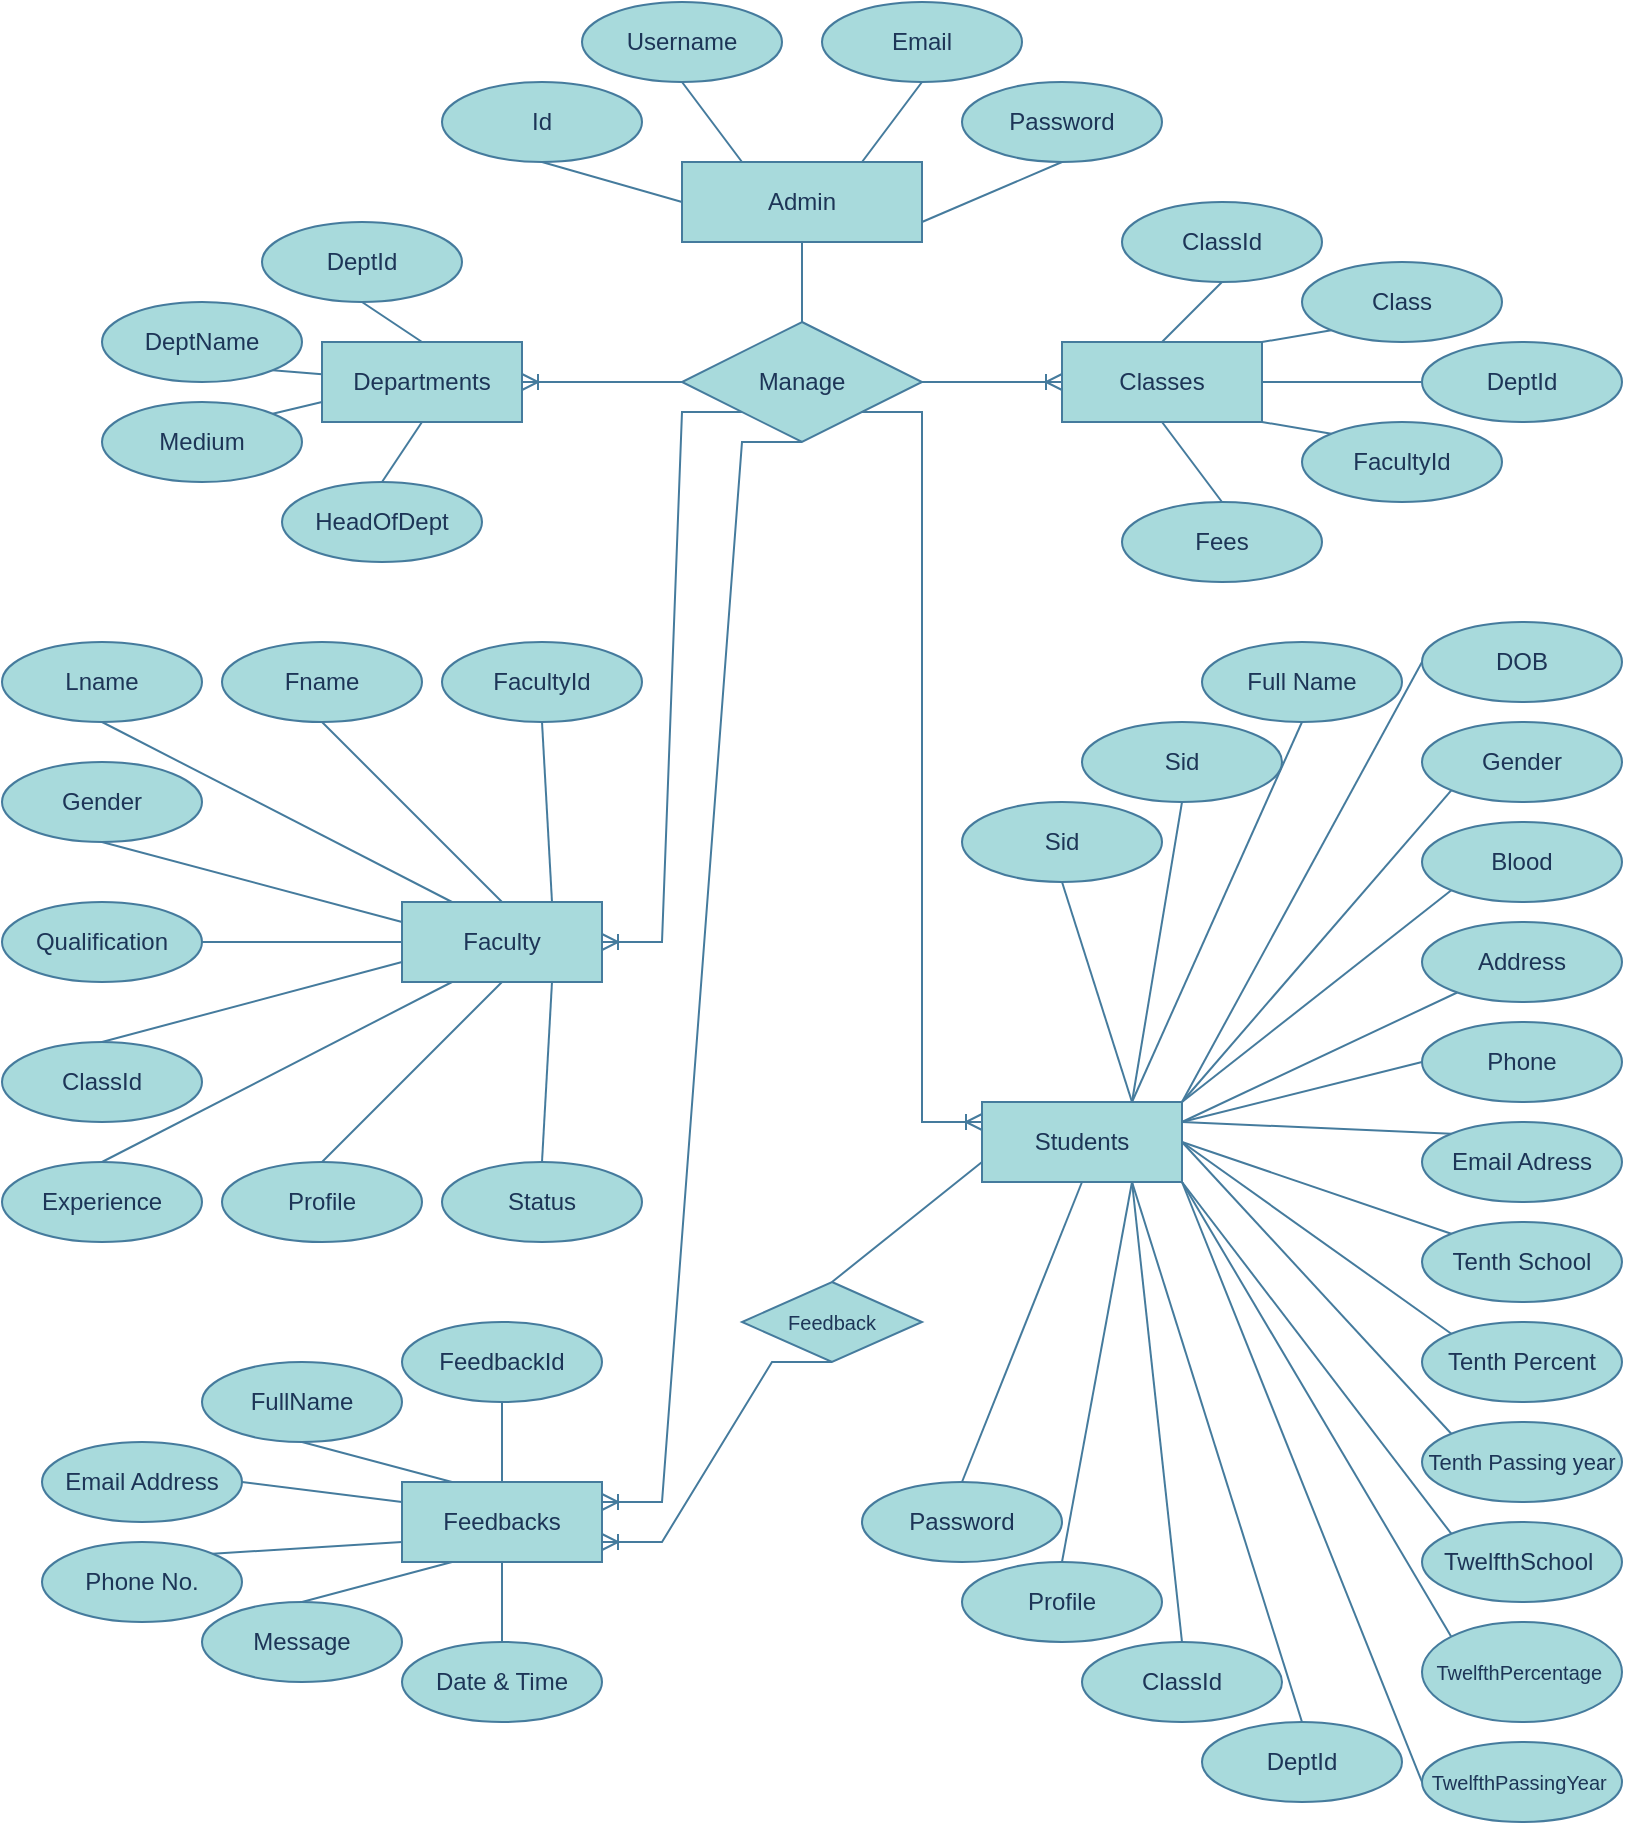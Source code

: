 <mxfile version="24.0.4" type="device" pages="2">
  <diagram id="R2lEEEUBdFMjLlhIrx00" name="Page-1">
    <mxGraphModel dx="1750" dy="948" grid="1" gridSize="10" guides="1" tooltips="1" connect="1" arrows="1" fold="1" page="1" pageScale="1" pageWidth="850" pageHeight="1100" math="0" shadow="0" extFonts="Permanent Marker^https://fonts.googleapis.com/css?family=Permanent+Marker">
      <root>
        <mxCell id="0" />
        <mxCell id="1" parent="0" />
        <mxCell id="OpciTe9--MGoAwBzpZvH-1" value="Admin" style="whiteSpace=wrap;html=1;align=center;labelBackgroundColor=none;fillColor=#A8DADC;strokeColor=#457B9D;fontColor=#1D3557;" parent="1" vertex="1">
          <mxGeometry x="360" y="90" width="120" height="40" as="geometry" />
        </mxCell>
        <mxCell id="OpciTe9--MGoAwBzpZvH-2" value="Id" style="ellipse;whiteSpace=wrap;html=1;align=center;labelBackgroundColor=none;fillColor=#A8DADC;strokeColor=#457B9D;fontColor=#1D3557;" parent="1" vertex="1">
          <mxGeometry x="240" y="50" width="100" height="40" as="geometry" />
        </mxCell>
        <mxCell id="OpciTe9--MGoAwBzpZvH-3" value="Password" style="ellipse;whiteSpace=wrap;html=1;align=center;labelBackgroundColor=none;fillColor=#A8DADC;strokeColor=#457B9D;fontColor=#1D3557;" parent="1" vertex="1">
          <mxGeometry x="500" y="50" width="100" height="40" as="geometry" />
        </mxCell>
        <mxCell id="OpciTe9--MGoAwBzpZvH-4" value="Username" style="ellipse;whiteSpace=wrap;html=1;align=center;labelBackgroundColor=none;fillColor=#A8DADC;strokeColor=#457B9D;fontColor=#1D3557;" parent="1" vertex="1">
          <mxGeometry x="310" y="10" width="100" height="40" as="geometry" />
        </mxCell>
        <mxCell id="OpciTe9--MGoAwBzpZvH-5" value="Email" style="ellipse;whiteSpace=wrap;html=1;align=center;labelBackgroundColor=none;fillColor=#A8DADC;strokeColor=#457B9D;fontColor=#1D3557;" parent="1" vertex="1">
          <mxGeometry x="430" y="10" width="100" height="40" as="geometry" />
        </mxCell>
        <mxCell id="OpciTe9--MGoAwBzpZvH-6" value="" style="endArrow=none;html=1;rounded=0;exitX=0.5;exitY=1;exitDx=0;exitDy=0;entryX=0;entryY=0.5;entryDx=0;entryDy=0;labelBackgroundColor=none;strokeColor=#457B9D;fontColor=default;" parent="1" source="OpciTe9--MGoAwBzpZvH-2" target="OpciTe9--MGoAwBzpZvH-1" edge="1">
          <mxGeometry relative="1" as="geometry">
            <mxPoint x="460" y="200" as="sourcePoint" />
            <mxPoint x="620" y="200" as="targetPoint" />
          </mxGeometry>
        </mxCell>
        <mxCell id="OpciTe9--MGoAwBzpZvH-8" value="" style="endArrow=none;html=1;rounded=0;exitX=1;exitY=0.75;exitDx=0;exitDy=0;entryX=0.5;entryY=1;entryDx=0;entryDy=0;labelBackgroundColor=none;strokeColor=#457B9D;fontColor=default;" parent="1" source="OpciTe9--MGoAwBzpZvH-1" target="OpciTe9--MGoAwBzpZvH-3" edge="1">
          <mxGeometry relative="1" as="geometry">
            <mxPoint x="460" y="200" as="sourcePoint" />
            <mxPoint x="620" y="200" as="targetPoint" />
          </mxGeometry>
        </mxCell>
        <mxCell id="OpciTe9--MGoAwBzpZvH-9" value="" style="endArrow=none;html=1;rounded=0;exitX=0.5;exitY=1;exitDx=0;exitDy=0;entryX=0.25;entryY=0;entryDx=0;entryDy=0;labelBackgroundColor=none;strokeColor=#457B9D;fontColor=default;" parent="1" source="OpciTe9--MGoAwBzpZvH-4" target="OpciTe9--MGoAwBzpZvH-1" edge="1">
          <mxGeometry relative="1" as="geometry">
            <mxPoint x="440" y="150" as="sourcePoint" />
            <mxPoint x="600" y="150" as="targetPoint" />
          </mxGeometry>
        </mxCell>
        <mxCell id="OpciTe9--MGoAwBzpZvH-10" value="" style="endArrow=none;html=1;rounded=0;exitX=0.5;exitY=1;exitDx=0;exitDy=0;entryX=0.75;entryY=0;entryDx=0;entryDy=0;labelBackgroundColor=none;strokeColor=#457B9D;fontColor=default;" parent="1" source="OpciTe9--MGoAwBzpZvH-5" target="OpciTe9--MGoAwBzpZvH-1" edge="1">
          <mxGeometry relative="1" as="geometry">
            <mxPoint x="370" y="60" as="sourcePoint" />
            <mxPoint x="400" y="100" as="targetPoint" />
          </mxGeometry>
        </mxCell>
        <mxCell id="OpciTe9--MGoAwBzpZvH-12" value="Manage" style="shape=rhombus;perimeter=rhombusPerimeter;whiteSpace=wrap;html=1;align=center;labelBackgroundColor=none;fillColor=#A8DADC;strokeColor=#457B9D;fontColor=#1D3557;" parent="1" vertex="1">
          <mxGeometry x="360" y="170" width="120" height="60" as="geometry" />
        </mxCell>
        <mxCell id="OpciTe9--MGoAwBzpZvH-14" value="" style="endArrow=none;html=1;rounded=0;exitX=0.5;exitY=1;exitDx=0;exitDy=0;entryX=0.5;entryY=0;entryDx=0;entryDy=0;entryPerimeter=0;labelBackgroundColor=none;strokeColor=#457B9D;fontColor=default;" parent="1" source="OpciTe9--MGoAwBzpZvH-1" target="OpciTe9--MGoAwBzpZvH-12" edge="1">
          <mxGeometry relative="1" as="geometry">
            <mxPoint x="410" y="280" as="sourcePoint" />
            <mxPoint x="500" y="260" as="targetPoint" />
          </mxGeometry>
        </mxCell>
        <mxCell id="OpciTe9--MGoAwBzpZvH-15" value="Classes" style="whiteSpace=wrap;html=1;align=center;labelBackgroundColor=none;fillColor=#A8DADC;strokeColor=#457B9D;fontColor=#1D3557;" parent="1" vertex="1">
          <mxGeometry x="550" y="180" width="100" height="40" as="geometry" />
        </mxCell>
        <mxCell id="OpciTe9--MGoAwBzpZvH-16" value="ClassId" style="ellipse;whiteSpace=wrap;html=1;align=center;labelBackgroundColor=none;fillColor=#A8DADC;strokeColor=#457B9D;fontColor=#1D3557;" parent="1" vertex="1">
          <mxGeometry x="580" y="110" width="100" height="40" as="geometry" />
        </mxCell>
        <mxCell id="OpciTe9--MGoAwBzpZvH-17" value="Class" style="ellipse;whiteSpace=wrap;html=1;align=center;labelBackgroundColor=none;fillColor=#A8DADC;strokeColor=#457B9D;fontColor=#1D3557;" parent="1" vertex="1">
          <mxGeometry x="670" y="140" width="100" height="40" as="geometry" />
        </mxCell>
        <mxCell id="OpciTe9--MGoAwBzpZvH-18" value="DeptId" style="ellipse;whiteSpace=wrap;html=1;align=center;labelBackgroundColor=none;fillColor=#A8DADC;strokeColor=#457B9D;fontColor=#1D3557;" parent="1" vertex="1">
          <mxGeometry x="730" y="180" width="100" height="40" as="geometry" />
        </mxCell>
        <mxCell id="OpciTe9--MGoAwBzpZvH-19" value="FacultyId" style="ellipse;whiteSpace=wrap;html=1;align=center;labelBackgroundColor=none;fillColor=#A8DADC;strokeColor=#457B9D;fontColor=#1D3557;" parent="1" vertex="1">
          <mxGeometry x="670" y="220" width="100" height="40" as="geometry" />
        </mxCell>
        <mxCell id="OpciTe9--MGoAwBzpZvH-20" value="Fees" style="ellipse;whiteSpace=wrap;html=1;align=center;labelBackgroundColor=none;fillColor=#A8DADC;strokeColor=#457B9D;fontColor=#1D3557;" parent="1" vertex="1">
          <mxGeometry x="580" y="260" width="100" height="40" as="geometry" />
        </mxCell>
        <mxCell id="OpciTe9--MGoAwBzpZvH-21" value="" style="endArrow=none;html=1;rounded=0;exitX=0.5;exitY=0;exitDx=0;exitDy=0;entryX=0.5;entryY=1;entryDx=0;entryDy=0;labelBackgroundColor=none;strokeColor=#457B9D;fontColor=default;" parent="1" source="OpciTe9--MGoAwBzpZvH-15" target="OpciTe9--MGoAwBzpZvH-16" edge="1">
          <mxGeometry relative="1" as="geometry">
            <mxPoint x="470" y="220" as="sourcePoint" />
            <mxPoint x="630" y="220" as="targetPoint" />
          </mxGeometry>
        </mxCell>
        <mxCell id="OpciTe9--MGoAwBzpZvH-23" value="" style="endArrow=none;html=1;rounded=0;entryX=0;entryY=1;entryDx=0;entryDy=0;exitX=1;exitY=0;exitDx=0;exitDy=0;labelBackgroundColor=none;strokeColor=#457B9D;fontColor=default;" parent="1" source="OpciTe9--MGoAwBzpZvH-15" target="OpciTe9--MGoAwBzpZvH-17" edge="1">
          <mxGeometry relative="1" as="geometry">
            <mxPoint x="470" y="220" as="sourcePoint" />
            <mxPoint x="630" y="220" as="targetPoint" />
          </mxGeometry>
        </mxCell>
        <mxCell id="OpciTe9--MGoAwBzpZvH-25" value="" style="endArrow=none;html=1;rounded=0;entryX=0;entryY=0.5;entryDx=0;entryDy=0;exitX=1;exitY=0.5;exitDx=0;exitDy=0;labelBackgroundColor=none;strokeColor=#457B9D;fontColor=default;" parent="1" source="OpciTe9--MGoAwBzpZvH-15" target="OpciTe9--MGoAwBzpZvH-18" edge="1">
          <mxGeometry relative="1" as="geometry">
            <mxPoint x="470" y="220" as="sourcePoint" />
            <mxPoint x="630" y="220" as="targetPoint" />
          </mxGeometry>
        </mxCell>
        <mxCell id="OpciTe9--MGoAwBzpZvH-26" value="" style="endArrow=none;html=1;rounded=0;entryX=0;entryY=0;entryDx=0;entryDy=0;exitX=1;exitY=1;exitDx=0;exitDy=0;labelBackgroundColor=none;strokeColor=#457B9D;fontColor=default;" parent="1" source="OpciTe9--MGoAwBzpZvH-15" target="OpciTe9--MGoAwBzpZvH-19" edge="1">
          <mxGeometry relative="1" as="geometry">
            <mxPoint x="660" y="190" as="sourcePoint" />
            <mxPoint x="695" y="184" as="targetPoint" />
          </mxGeometry>
        </mxCell>
        <mxCell id="OpciTe9--MGoAwBzpZvH-27" value="" style="endArrow=none;html=1;rounded=0;entryX=0.5;entryY=0;entryDx=0;entryDy=0;exitX=0.5;exitY=1;exitDx=0;exitDy=0;labelBackgroundColor=none;strokeColor=#457B9D;fontColor=default;" parent="1" source="OpciTe9--MGoAwBzpZvH-15" target="OpciTe9--MGoAwBzpZvH-20" edge="1">
          <mxGeometry relative="1" as="geometry">
            <mxPoint x="470" y="220" as="sourcePoint" />
            <mxPoint x="630" y="220" as="targetPoint" />
          </mxGeometry>
        </mxCell>
        <mxCell id="OpciTe9--MGoAwBzpZvH-28" value="" style="edgeStyle=entityRelationEdgeStyle;fontSize=12;html=1;endArrow=ERoneToMany;rounded=0;exitX=1;exitY=0.5;exitDx=0;exitDy=0;entryX=0;entryY=0.5;entryDx=0;entryDy=0;labelBackgroundColor=none;strokeColor=#457B9D;fontColor=default;" parent="1" source="OpciTe9--MGoAwBzpZvH-12" target="OpciTe9--MGoAwBzpZvH-15" edge="1">
          <mxGeometry width="100" height="100" relative="1" as="geometry">
            <mxPoint x="470" y="370" as="sourcePoint" />
            <mxPoint x="570" y="270" as="targetPoint" />
            <Array as="points">
              <mxPoint x="500" y="230" />
            </Array>
          </mxGeometry>
        </mxCell>
        <mxCell id="OpciTe9--MGoAwBzpZvH-40" value="Departments" style="whiteSpace=wrap;html=1;align=center;labelBackgroundColor=none;fillColor=#A8DADC;strokeColor=#457B9D;fontColor=#1D3557;" parent="1" vertex="1">
          <mxGeometry x="180" y="180" width="100" height="40" as="geometry" />
        </mxCell>
        <mxCell id="OpciTe9--MGoAwBzpZvH-43" value="" style="edgeStyle=entityRelationEdgeStyle;fontSize=12;html=1;endArrow=ERoneToMany;rounded=0;exitX=0;exitY=0.5;exitDx=0;exitDy=0;labelBackgroundColor=none;strokeColor=#457B9D;fontColor=default;" parent="1" source="OpciTe9--MGoAwBzpZvH-12" target="OpciTe9--MGoAwBzpZvH-40" edge="1">
          <mxGeometry width="100" height="100" relative="1" as="geometry">
            <mxPoint x="410" y="350" as="sourcePoint" />
            <mxPoint x="280" y="410" as="targetPoint" />
            <Array as="points">
              <mxPoint x="280" y="390" />
              <mxPoint x="340" y="250" />
              <mxPoint x="360" y="250" />
              <mxPoint x="340" y="340" />
              <mxPoint x="280" y="390" />
              <mxPoint x="330" y="390" />
            </Array>
          </mxGeometry>
        </mxCell>
        <mxCell id="OpciTe9--MGoAwBzpZvH-44" value="DeptId" style="ellipse;whiteSpace=wrap;html=1;align=center;labelBackgroundColor=none;fillColor=#A8DADC;strokeColor=#457B9D;fontColor=#1D3557;" parent="1" vertex="1">
          <mxGeometry x="150" y="120" width="100" height="40" as="geometry" />
        </mxCell>
        <mxCell id="OpciTe9--MGoAwBzpZvH-45" value="DeptName" style="ellipse;whiteSpace=wrap;html=1;align=center;labelBackgroundColor=none;fillColor=#A8DADC;strokeColor=#457B9D;fontColor=#1D3557;" parent="1" vertex="1">
          <mxGeometry x="70" y="160" width="100" height="40" as="geometry" />
        </mxCell>
        <mxCell id="OpciTe9--MGoAwBzpZvH-46" value="Medium" style="ellipse;whiteSpace=wrap;html=1;align=center;labelBackgroundColor=none;fillColor=#A8DADC;strokeColor=#457B9D;fontColor=#1D3557;" parent="1" vertex="1">
          <mxGeometry x="70" y="210" width="100" height="40" as="geometry" />
        </mxCell>
        <mxCell id="OpciTe9--MGoAwBzpZvH-47" value="HeadOfDept" style="ellipse;whiteSpace=wrap;html=1;align=center;labelBackgroundColor=none;fillColor=#A8DADC;strokeColor=#457B9D;fontColor=#1D3557;" parent="1" vertex="1">
          <mxGeometry x="160" y="250" width="100" height="40" as="geometry" />
        </mxCell>
        <mxCell id="OpciTe9--MGoAwBzpZvH-48" value="" style="endArrow=none;html=1;rounded=0;strokeColor=#457B9D;exitX=0.5;exitY=1;exitDx=0;exitDy=0;entryX=0.5;entryY=0;entryDx=0;entryDy=0;labelBackgroundColor=none;fontColor=default;" parent="1" source="OpciTe9--MGoAwBzpZvH-44" target="OpciTe9--MGoAwBzpZvH-40" edge="1">
          <mxGeometry relative="1" as="geometry">
            <mxPoint x="300" y="120" as="sourcePoint" />
            <mxPoint x="460" y="120" as="targetPoint" />
          </mxGeometry>
        </mxCell>
        <mxCell id="OpciTe9--MGoAwBzpZvH-49" value="" style="endArrow=none;html=1;rounded=0;strokeColor=#457B9D;exitX=0.5;exitY=0;exitDx=0;exitDy=0;entryX=0.5;entryY=1;entryDx=0;entryDy=0;labelBackgroundColor=none;fontColor=default;" parent="1" source="OpciTe9--MGoAwBzpZvH-47" target="OpciTe9--MGoAwBzpZvH-40" edge="1">
          <mxGeometry relative="1" as="geometry">
            <mxPoint x="280" y="160" as="sourcePoint" />
            <mxPoint x="440" y="160" as="targetPoint" />
          </mxGeometry>
        </mxCell>
        <mxCell id="OpciTe9--MGoAwBzpZvH-50" value="" style="endArrow=none;html=1;rounded=0;strokeColor=#457B9D;exitX=1;exitY=1;exitDx=0;exitDy=0;labelBackgroundColor=none;fontColor=default;" parent="1" source="OpciTe9--MGoAwBzpZvH-45" target="OpciTe9--MGoAwBzpZvH-40" edge="1">
          <mxGeometry relative="1" as="geometry">
            <mxPoint x="280" y="160" as="sourcePoint" />
            <mxPoint x="440" y="160" as="targetPoint" />
          </mxGeometry>
        </mxCell>
        <mxCell id="OpciTe9--MGoAwBzpZvH-51" value="" style="endArrow=none;html=1;rounded=0;strokeColor=#457B9D;exitX=1;exitY=0;exitDx=0;exitDy=0;entryX=0;entryY=0.75;entryDx=0;entryDy=0;labelBackgroundColor=none;fontColor=default;" parent="1" source="OpciTe9--MGoAwBzpZvH-46" target="OpciTe9--MGoAwBzpZvH-40" edge="1">
          <mxGeometry relative="1" as="geometry">
            <mxPoint x="280" y="160" as="sourcePoint" />
            <mxPoint x="440" y="160" as="targetPoint" />
          </mxGeometry>
        </mxCell>
        <mxCell id="OpciTe9--MGoAwBzpZvH-52" value="Faculty" style="whiteSpace=wrap;html=1;align=center;labelBackgroundColor=none;fillColor=#A8DADC;strokeColor=#457B9D;fontColor=#1D3557;" parent="1" vertex="1">
          <mxGeometry x="220" y="460" width="100" height="40" as="geometry" />
        </mxCell>
        <mxCell id="OpciTe9--MGoAwBzpZvH-53" value="" style="edgeStyle=entityRelationEdgeStyle;fontSize=12;html=1;endArrow=ERoneToMany;rounded=0;strokeColor=#457B9D;entryX=1;entryY=0.5;entryDx=0;entryDy=0;exitX=0;exitY=1;exitDx=0;exitDy=0;labelBackgroundColor=none;fontColor=default;" parent="1" source="OpciTe9--MGoAwBzpZvH-12" target="OpciTe9--MGoAwBzpZvH-52" edge="1">
          <mxGeometry width="100" height="100" relative="1" as="geometry">
            <mxPoint x="210" y="350" as="sourcePoint" />
            <mxPoint x="460" y="400" as="targetPoint" />
            <Array as="points">
              <mxPoint x="380" y="370" />
              <mxPoint x="390" y="380" />
            </Array>
          </mxGeometry>
        </mxCell>
        <mxCell id="OpciTe9--MGoAwBzpZvH-54" value="Fname" style="ellipse;whiteSpace=wrap;html=1;align=center;labelBackgroundColor=none;fillColor=#A8DADC;strokeColor=#457B9D;fontColor=#1D3557;" parent="1" vertex="1">
          <mxGeometry x="130" y="330" width="100" height="40" as="geometry" />
        </mxCell>
        <mxCell id="OpciTe9--MGoAwBzpZvH-55" value="Lname" style="ellipse;whiteSpace=wrap;html=1;align=center;labelBackgroundColor=none;fillColor=#A8DADC;strokeColor=#457B9D;fontColor=#1D3557;" parent="1" vertex="1">
          <mxGeometry x="20" y="330" width="100" height="40" as="geometry" />
        </mxCell>
        <mxCell id="OpciTe9--MGoAwBzpZvH-56" value="Gender" style="ellipse;whiteSpace=wrap;html=1;align=center;labelBackgroundColor=none;fillColor=#A8DADC;strokeColor=#457B9D;fontColor=#1D3557;" parent="1" vertex="1">
          <mxGeometry x="20" y="390" width="100" height="40" as="geometry" />
        </mxCell>
        <mxCell id="OpciTe9--MGoAwBzpZvH-57" value="Qualification" style="ellipse;whiteSpace=wrap;html=1;align=center;labelBackgroundColor=none;fillColor=#A8DADC;strokeColor=#457B9D;fontColor=#1D3557;" parent="1" vertex="1">
          <mxGeometry x="20" y="460" width="100" height="40" as="geometry" />
        </mxCell>
        <mxCell id="OpciTe9--MGoAwBzpZvH-58" value="FacultyId" style="ellipse;whiteSpace=wrap;html=1;align=center;labelBackgroundColor=none;fillColor=#A8DADC;strokeColor=#457B9D;fontColor=#1D3557;" parent="1" vertex="1">
          <mxGeometry x="240" y="330" width="100" height="40" as="geometry" />
        </mxCell>
        <mxCell id="OpciTe9--MGoAwBzpZvH-59" value="ClassId" style="ellipse;whiteSpace=wrap;html=1;align=center;labelBackgroundColor=none;fillColor=#A8DADC;strokeColor=#457B9D;fontColor=#1D3557;" parent="1" vertex="1">
          <mxGeometry x="20" y="530" width="100" height="40" as="geometry" />
        </mxCell>
        <mxCell id="OpciTe9--MGoAwBzpZvH-61" value="" style="endArrow=none;html=1;rounded=0;strokeColor=#457B9D;exitX=0.5;exitY=0;exitDx=0;exitDy=0;entryX=0;entryY=0.75;entryDx=0;entryDy=0;labelBackgroundColor=none;fontColor=default;" parent="1" source="OpciTe9--MGoAwBzpZvH-59" target="OpciTe9--MGoAwBzpZvH-52" edge="1">
          <mxGeometry relative="1" as="geometry">
            <mxPoint x="430" y="550" as="sourcePoint" />
            <mxPoint x="590" y="550" as="targetPoint" />
          </mxGeometry>
        </mxCell>
        <mxCell id="OpciTe9--MGoAwBzpZvH-62" value="" style="endArrow=none;html=1;rounded=0;strokeColor=#457B9D;exitX=1;exitY=0.5;exitDx=0;exitDy=0;labelBackgroundColor=none;fontColor=default;" parent="1" source="OpciTe9--MGoAwBzpZvH-57" target="OpciTe9--MGoAwBzpZvH-52" edge="1">
          <mxGeometry relative="1" as="geometry">
            <mxPoint x="280" y="520" as="sourcePoint" />
            <mxPoint x="440" y="520" as="targetPoint" />
          </mxGeometry>
        </mxCell>
        <mxCell id="OpciTe9--MGoAwBzpZvH-63" value="" style="endArrow=none;html=1;rounded=0;strokeColor=#457B9D;exitX=0.5;exitY=1;exitDx=0;exitDy=0;entryX=0;entryY=0.25;entryDx=0;entryDy=0;labelBackgroundColor=none;fontColor=default;" parent="1" source="OpciTe9--MGoAwBzpZvH-56" target="OpciTe9--MGoAwBzpZvH-52" edge="1">
          <mxGeometry relative="1" as="geometry">
            <mxPoint x="130" y="540" as="sourcePoint" />
            <mxPoint x="230" y="500" as="targetPoint" />
          </mxGeometry>
        </mxCell>
        <mxCell id="OpciTe9--MGoAwBzpZvH-64" value="" style="endArrow=none;html=1;rounded=0;strokeColor=#457B9D;exitX=0.5;exitY=1;exitDx=0;exitDy=0;entryX=0.25;entryY=0;entryDx=0;entryDy=0;labelBackgroundColor=none;fontColor=default;" parent="1" source="OpciTe9--MGoAwBzpZvH-55" target="OpciTe9--MGoAwBzpZvH-52" edge="1">
          <mxGeometry relative="1" as="geometry">
            <mxPoint x="130" y="450" as="sourcePoint" />
            <mxPoint x="230" y="480" as="targetPoint" />
          </mxGeometry>
        </mxCell>
        <mxCell id="OpciTe9--MGoAwBzpZvH-65" value="Experience" style="ellipse;whiteSpace=wrap;html=1;align=center;labelBackgroundColor=none;fillColor=#A8DADC;strokeColor=#457B9D;fontColor=#1D3557;" parent="1" vertex="1">
          <mxGeometry x="20" y="590" width="100" height="40" as="geometry" />
        </mxCell>
        <mxCell id="OpciTe9--MGoAwBzpZvH-66" value="" style="endArrow=none;html=1;rounded=0;strokeColor=#457B9D;exitX=0.5;exitY=0;exitDx=0;exitDy=0;entryX=0.25;entryY=1;entryDx=0;entryDy=0;labelBackgroundColor=none;fontColor=default;" parent="1" source="OpciTe9--MGoAwBzpZvH-65" target="OpciTe9--MGoAwBzpZvH-52" edge="1">
          <mxGeometry relative="1" as="geometry">
            <mxPoint x="130" y="640" as="sourcePoint" />
            <mxPoint x="220" y="650" as="targetPoint" />
          </mxGeometry>
        </mxCell>
        <mxCell id="OpciTe9--MGoAwBzpZvH-67" value="Profile" style="ellipse;whiteSpace=wrap;html=1;align=center;labelBackgroundColor=none;fillColor=#A8DADC;strokeColor=#457B9D;fontColor=#1D3557;" parent="1" vertex="1">
          <mxGeometry x="130" y="590" width="100" height="40" as="geometry" />
        </mxCell>
        <mxCell id="OpciTe9--MGoAwBzpZvH-68" value="Status" style="ellipse;whiteSpace=wrap;html=1;align=center;labelBackgroundColor=none;fillColor=#A8DADC;strokeColor=#457B9D;fontColor=#1D3557;" parent="1" vertex="1">
          <mxGeometry x="240" y="590" width="100" height="40" as="geometry" />
        </mxCell>
        <mxCell id="OpciTe9--MGoAwBzpZvH-69" value="" style="endArrow=none;html=1;rounded=0;strokeColor=#457B9D;exitX=0.5;exitY=1;exitDx=0;exitDy=0;entryX=0.5;entryY=0;entryDx=0;entryDy=0;labelBackgroundColor=none;fontColor=default;" parent="1" source="OpciTe9--MGoAwBzpZvH-54" target="OpciTe9--MGoAwBzpZvH-52" edge="1">
          <mxGeometry relative="1" as="geometry">
            <mxPoint x="130" y="420" as="sourcePoint" />
            <mxPoint x="230" y="470" as="targetPoint" />
          </mxGeometry>
        </mxCell>
        <mxCell id="OpciTe9--MGoAwBzpZvH-70" value="" style="endArrow=none;html=1;rounded=0;strokeColor=#457B9D;exitX=0.5;exitY=0;exitDx=0;exitDy=0;entryX=0.5;entryY=1;entryDx=0;entryDy=0;labelBackgroundColor=none;fontColor=default;" parent="1" source="OpciTe9--MGoAwBzpZvH-67" target="OpciTe9--MGoAwBzpZvH-52" edge="1">
          <mxGeometry relative="1" as="geometry">
            <mxPoint x="220" y="390" as="sourcePoint" />
            <mxPoint x="240" y="500" as="targetPoint" />
          </mxGeometry>
        </mxCell>
        <mxCell id="OpciTe9--MGoAwBzpZvH-71" value="" style="endArrow=none;html=1;rounded=0;strokeColor=#457B9D;exitX=0.5;exitY=1;exitDx=0;exitDy=0;entryX=0.75;entryY=0;entryDx=0;entryDy=0;labelBackgroundColor=none;fontColor=default;" parent="1" source="OpciTe9--MGoAwBzpZvH-58" target="OpciTe9--MGoAwBzpZvH-52" edge="1">
          <mxGeometry relative="1" as="geometry">
            <mxPoint x="270" y="520" as="sourcePoint" />
            <mxPoint x="430" y="520" as="targetPoint" />
          </mxGeometry>
        </mxCell>
        <mxCell id="OpciTe9--MGoAwBzpZvH-72" value="" style="endArrow=none;html=1;rounded=0;strokeColor=#457B9D;exitX=0.5;exitY=0;exitDx=0;exitDy=0;entryX=0.75;entryY=1;entryDx=0;entryDy=0;labelBackgroundColor=none;fontColor=default;" parent="1" source="OpciTe9--MGoAwBzpZvH-68" target="OpciTe9--MGoAwBzpZvH-52" edge="1">
          <mxGeometry relative="1" as="geometry">
            <mxPoint x="300" y="430" as="sourcePoint" />
            <mxPoint x="287" y="470" as="targetPoint" />
          </mxGeometry>
        </mxCell>
        <mxCell id="OpciTe9--MGoAwBzpZvH-73" value="Students" style="whiteSpace=wrap;html=1;align=center;strokeColor=#457B9D;fontColor=#1D3557;fillColor=#A8DADC;labelBackgroundColor=none;" parent="1" vertex="1">
          <mxGeometry x="510" y="560" width="100" height="40" as="geometry" />
        </mxCell>
        <mxCell id="OpciTe9--MGoAwBzpZvH-74" value="" style="edgeStyle=entityRelationEdgeStyle;fontSize=12;html=1;endArrow=ERoneToMany;rounded=0;strokeColor=#457B9D;exitX=1;exitY=1;exitDx=0;exitDy=0;entryX=0;entryY=0.25;entryDx=0;entryDy=0;labelBackgroundColor=none;fontColor=default;" parent="1" source="OpciTe9--MGoAwBzpZvH-12" target="OpciTe9--MGoAwBzpZvH-73" edge="1">
          <mxGeometry width="100" height="100" relative="1" as="geometry">
            <mxPoint x="390" y="450" as="sourcePoint" />
            <mxPoint x="490" y="350" as="targetPoint" />
          </mxGeometry>
        </mxCell>
        <mxCell id="OpciTe9--MGoAwBzpZvH-75" value="Sid" style="ellipse;whiteSpace=wrap;html=1;align=center;labelBackgroundColor=none;fillColor=#A8DADC;strokeColor=#457B9D;fontColor=#1D3557;" parent="1" vertex="1">
          <mxGeometry x="560" y="370" width="100" height="40" as="geometry" />
        </mxCell>
        <mxCell id="OpciTe9--MGoAwBzpZvH-76" value="Full Name" style="ellipse;whiteSpace=wrap;html=1;align=center;labelBackgroundColor=none;fillColor=#A8DADC;strokeColor=#457B9D;fontColor=#1D3557;" parent="1" vertex="1">
          <mxGeometry x="620" y="330" width="100" height="40" as="geometry" />
        </mxCell>
        <mxCell id="OpciTe9--MGoAwBzpZvH-77" value="Gender" style="ellipse;whiteSpace=wrap;html=1;align=center;labelBackgroundColor=none;fillColor=#A8DADC;strokeColor=#457B9D;fontColor=#1D3557;" parent="1" vertex="1">
          <mxGeometry x="730" y="370" width="100" height="40" as="geometry" />
        </mxCell>
        <mxCell id="OpciTe9--MGoAwBzpZvH-78" value="Blood" style="ellipse;whiteSpace=wrap;html=1;align=center;labelBackgroundColor=none;fillColor=#A8DADC;strokeColor=#457B9D;fontColor=#1D3557;" parent="1" vertex="1">
          <mxGeometry x="730" y="420" width="100" height="40" as="geometry" />
        </mxCell>
        <mxCell id="OpciTe9--MGoAwBzpZvH-79" value="Address" style="ellipse;whiteSpace=wrap;html=1;align=center;labelBackgroundColor=none;fillColor=#A8DADC;strokeColor=#457B9D;fontColor=#1D3557;" parent="1" vertex="1">
          <mxGeometry x="730" y="470" width="100" height="40" as="geometry" />
        </mxCell>
        <mxCell id="OpciTe9--MGoAwBzpZvH-80" value="Phone" style="ellipse;whiteSpace=wrap;html=1;align=center;labelBackgroundColor=none;fillColor=#A8DADC;strokeColor=#457B9D;fontColor=#1D3557;" parent="1" vertex="1">
          <mxGeometry x="730" y="520" width="100" height="40" as="geometry" />
        </mxCell>
        <mxCell id="OpciTe9--MGoAwBzpZvH-81" value="Email Adress" style="ellipse;whiteSpace=wrap;html=1;align=center;labelBackgroundColor=none;fillColor=#A8DADC;strokeColor=#457B9D;fontColor=#1D3557;" parent="1" vertex="1">
          <mxGeometry x="730" y="570" width="100" height="40" as="geometry" />
        </mxCell>
        <mxCell id="OpciTe9--MGoAwBzpZvH-82" value="Tenth School" style="ellipse;whiteSpace=wrap;html=1;align=center;labelBackgroundColor=none;fillColor=#A8DADC;strokeColor=#457B9D;fontColor=#1D3557;" parent="1" vertex="1">
          <mxGeometry x="730" y="620" width="100" height="40" as="geometry" />
        </mxCell>
        <mxCell id="OpciTe9--MGoAwBzpZvH-83" value="Tenth Percent" style="ellipse;whiteSpace=wrap;html=1;align=center;labelBackgroundColor=none;fillColor=#A8DADC;strokeColor=#457B9D;fontColor=#1D3557;" parent="1" vertex="1">
          <mxGeometry x="730" y="670" width="100" height="40" as="geometry" />
        </mxCell>
        <mxCell id="OpciTe9--MGoAwBzpZvH-84" value="&lt;font style=&quot;font-size: 11px;&quot;&gt;Tenth Passing year&lt;/font&gt;" style="ellipse;whiteSpace=wrap;html=1;align=center;labelBackgroundColor=none;fillColor=#A8DADC;strokeColor=#457B9D;fontColor=#1D3557;" parent="1" vertex="1">
          <mxGeometry x="730" y="720" width="100" height="40" as="geometry" />
        </mxCell>
        <mxCell id="OpciTe9--MGoAwBzpZvH-85" value="TwelfthSchool&amp;nbsp;" style="ellipse;whiteSpace=wrap;html=1;align=center;labelBackgroundColor=none;fillColor=#A8DADC;strokeColor=#457B9D;fontColor=#1D3557;" parent="1" vertex="1">
          <mxGeometry x="730" y="770" width="100" height="40" as="geometry" />
        </mxCell>
        <mxCell id="OpciTe9--MGoAwBzpZvH-86" value="&lt;font style=&quot;font-size: 10px;&quot;&gt;TwelfthPercentage&amp;nbsp;&lt;/font&gt;" style="ellipse;whiteSpace=wrap;html=1;align=center;labelBackgroundColor=none;fillColor=#A8DADC;strokeColor=#457B9D;fontColor=#1D3557;" parent="1" vertex="1">
          <mxGeometry x="730" y="820" width="100" height="50" as="geometry" />
        </mxCell>
        <mxCell id="OpciTe9--MGoAwBzpZvH-87" value="DOB" style="ellipse;whiteSpace=wrap;html=1;align=center;labelBackgroundColor=none;fillColor=#A8DADC;strokeColor=#457B9D;fontColor=#1D3557;" parent="1" vertex="1">
          <mxGeometry x="730" y="320" width="100" height="40" as="geometry" />
        </mxCell>
        <mxCell id="OpciTe9--MGoAwBzpZvH-88" value="Password" style="ellipse;whiteSpace=wrap;html=1;align=center;labelBackgroundColor=none;fillColor=#A8DADC;strokeColor=#457B9D;fontColor=#1D3557;" parent="1" vertex="1">
          <mxGeometry x="450" y="750" width="100" height="40" as="geometry" />
        </mxCell>
        <mxCell id="OpciTe9--MGoAwBzpZvH-89" value="Profile" style="ellipse;whiteSpace=wrap;html=1;align=center;labelBackgroundColor=none;fillColor=#A8DADC;strokeColor=#457B9D;fontColor=#1D3557;" parent="1" vertex="1">
          <mxGeometry x="500" y="790" width="100" height="40" as="geometry" />
        </mxCell>
        <mxCell id="OpciTe9--MGoAwBzpZvH-90" value="ClassId" style="ellipse;whiteSpace=wrap;html=1;align=center;labelBackgroundColor=none;fillColor=#A8DADC;strokeColor=#457B9D;fontColor=#1D3557;" parent="1" vertex="1">
          <mxGeometry x="560" y="830" width="100" height="40" as="geometry" />
        </mxCell>
        <mxCell id="OpciTe9--MGoAwBzpZvH-91" value="DeptId" style="ellipse;whiteSpace=wrap;html=1;align=center;labelBackgroundColor=none;fillColor=#A8DADC;strokeColor=#457B9D;fontColor=#1D3557;" parent="1" vertex="1">
          <mxGeometry x="620" y="870" width="100" height="40" as="geometry" />
        </mxCell>
        <mxCell id="OpciTe9--MGoAwBzpZvH-92" value="&lt;font style=&quot;font-size: 10px;&quot;&gt;TwelfthPassingYear&amp;nbsp;&lt;/font&gt;" style="ellipse;whiteSpace=wrap;html=1;align=center;labelBackgroundColor=none;fillColor=#A8DADC;strokeColor=#457B9D;fontColor=#1D3557;" parent="1" vertex="1">
          <mxGeometry x="730" y="880" width="100" height="40" as="geometry" />
        </mxCell>
        <mxCell id="OpciTe9--MGoAwBzpZvH-94" value="" style="endArrow=none;html=1;rounded=0;strokeColor=#457B9D;exitX=0.5;exitY=0;exitDx=0;exitDy=0;entryX=0.5;entryY=1;entryDx=0;entryDy=0;labelBackgroundColor=none;fontColor=default;" parent="1" source="OpciTe9--MGoAwBzpZvH-88" target="OpciTe9--MGoAwBzpZvH-73" edge="1">
          <mxGeometry relative="1" as="geometry">
            <mxPoint x="450" y="620" as="sourcePoint" />
            <mxPoint x="620" y="600" as="targetPoint" />
          </mxGeometry>
        </mxCell>
        <mxCell id="OpciTe9--MGoAwBzpZvH-95" value="" style="endArrow=none;html=1;rounded=0;strokeColor=#457B9D;exitX=0.5;exitY=0;exitDx=0;exitDy=0;entryX=0.75;entryY=1;entryDx=0;entryDy=0;labelBackgroundColor=none;fontColor=default;" parent="1" source="OpciTe9--MGoAwBzpZvH-89" target="OpciTe9--MGoAwBzpZvH-73" edge="1">
          <mxGeometry relative="1" as="geometry">
            <mxPoint x="440" y="640" as="sourcePoint" />
            <mxPoint x="520" y="610" as="targetPoint" />
          </mxGeometry>
        </mxCell>
        <mxCell id="OpciTe9--MGoAwBzpZvH-96" value="" style="endArrow=none;html=1;rounded=0;strokeColor=#457B9D;exitX=0.5;exitY=0;exitDx=0;exitDy=0;entryX=0.75;entryY=1;entryDx=0;entryDy=0;labelBackgroundColor=none;fontColor=default;" parent="1" source="OpciTe9--MGoAwBzpZvH-90" target="OpciTe9--MGoAwBzpZvH-73" edge="1">
          <mxGeometry relative="1" as="geometry">
            <mxPoint x="480" y="690" as="sourcePoint" />
            <mxPoint x="545" y="610" as="targetPoint" />
          </mxGeometry>
        </mxCell>
        <mxCell id="OpciTe9--MGoAwBzpZvH-97" value="" style="endArrow=none;html=1;rounded=0;strokeColor=#457B9D;exitX=0.5;exitY=0;exitDx=0;exitDy=0;entryX=0.75;entryY=1;entryDx=0;entryDy=0;labelBackgroundColor=none;fontColor=default;" parent="1" source="OpciTe9--MGoAwBzpZvH-91" target="OpciTe9--MGoAwBzpZvH-73" edge="1">
          <mxGeometry relative="1" as="geometry">
            <mxPoint x="550" y="730" as="sourcePoint" />
            <mxPoint x="545" y="610" as="targetPoint" />
          </mxGeometry>
        </mxCell>
        <mxCell id="OpciTe9--MGoAwBzpZvH-98" value="" style="endArrow=none;html=1;rounded=0;strokeColor=#457B9D;exitX=0;exitY=0.5;exitDx=0;exitDy=0;entryX=1;entryY=1;entryDx=0;entryDy=0;labelBackgroundColor=none;fontColor=default;" parent="1" source="OpciTe9--MGoAwBzpZvH-92" target="OpciTe9--MGoAwBzpZvH-73" edge="1">
          <mxGeometry relative="1" as="geometry">
            <mxPoint x="620" y="770" as="sourcePoint" />
            <mxPoint x="570" y="610" as="targetPoint" />
          </mxGeometry>
        </mxCell>
        <mxCell id="OpciTe9--MGoAwBzpZvH-99" value="" style="endArrow=none;html=1;rounded=0;strokeColor=#457B9D;exitX=0;exitY=0;exitDx=0;exitDy=0;entryX=1;entryY=1;entryDx=0;entryDy=0;labelBackgroundColor=none;fontColor=default;" parent="1" source="OpciTe9--MGoAwBzpZvH-86" target="OpciTe9--MGoAwBzpZvH-73" edge="1">
          <mxGeometry relative="1" as="geometry">
            <mxPoint x="690" y="810" as="sourcePoint" />
            <mxPoint x="595" y="610" as="targetPoint" />
          </mxGeometry>
        </mxCell>
        <mxCell id="OpciTe9--MGoAwBzpZvH-100" value="" style="endArrow=none;html=1;rounded=0;strokeColor=#457B9D;exitX=0.5;exitY=1;exitDx=0;exitDy=0;entryX=0.75;entryY=0;entryDx=0;entryDy=0;labelBackgroundColor=none;fontColor=default;" parent="1" source="OpciTe9--MGoAwBzpZvH-75" target="OpciTe9--MGoAwBzpZvH-73" edge="1">
          <mxGeometry relative="1" as="geometry">
            <mxPoint x="440" y="640" as="sourcePoint" />
            <mxPoint x="520" y="600" as="targetPoint" />
          </mxGeometry>
        </mxCell>
        <mxCell id="OpciTe9--MGoAwBzpZvH-101" value="" style="endArrow=none;html=1;rounded=0;strokeColor=#457B9D;exitX=0.5;exitY=1;exitDx=0;exitDy=0;entryX=0.75;entryY=0;entryDx=0;entryDy=0;labelBackgroundColor=none;fontColor=default;" parent="1" source="OpciTe9--MGoAwBzpZvH-76" target="OpciTe9--MGoAwBzpZvH-73" edge="1">
          <mxGeometry relative="1" as="geometry">
            <mxPoint x="550" y="540" as="sourcePoint" />
            <mxPoint x="520" y="570" as="targetPoint" />
          </mxGeometry>
        </mxCell>
        <mxCell id="OpciTe9--MGoAwBzpZvH-103" value="" style="endArrow=none;html=1;rounded=0;strokeColor=#457B9D;exitX=1;exitY=0;exitDx=0;exitDy=0;entryX=0;entryY=0.5;entryDx=0;entryDy=0;labelBackgroundColor=none;fontColor=default;" parent="1" source="OpciTe9--MGoAwBzpZvH-73" target="OpciTe9--MGoAwBzpZvH-87" edge="1">
          <mxGeometry relative="1" as="geometry">
            <mxPoint x="500" y="490" as="sourcePoint" />
            <mxPoint x="680" y="410" as="targetPoint" />
          </mxGeometry>
        </mxCell>
        <mxCell id="OpciTe9--MGoAwBzpZvH-104" value="" style="endArrow=none;html=1;rounded=0;strokeColor=#457B9D;entryX=0;entryY=1;entryDx=0;entryDy=0;labelBackgroundColor=none;fontColor=default;" parent="1" target="OpciTe9--MGoAwBzpZvH-77" edge="1">
          <mxGeometry relative="1" as="geometry">
            <mxPoint x="610" y="560" as="sourcePoint" />
            <mxPoint x="660" y="610" as="targetPoint" />
          </mxGeometry>
        </mxCell>
        <mxCell id="OpciTe9--MGoAwBzpZvH-105" value="" style="endArrow=none;html=1;rounded=0;strokeColor=#457B9D;entryX=0;entryY=1;entryDx=0;entryDy=0;exitX=1;exitY=0;exitDx=0;exitDy=0;labelBackgroundColor=none;fontColor=default;" parent="1" source="OpciTe9--MGoAwBzpZvH-73" target="OpciTe9--MGoAwBzpZvH-78" edge="1">
          <mxGeometry relative="1" as="geometry">
            <mxPoint x="500" y="540" as="sourcePoint" />
            <mxPoint x="660" y="540" as="targetPoint" />
          </mxGeometry>
        </mxCell>
        <mxCell id="OpciTe9--MGoAwBzpZvH-106" value="" style="endArrow=none;html=1;rounded=0;strokeColor=#457B9D;exitX=1;exitY=0.25;exitDx=0;exitDy=0;labelBackgroundColor=none;fontColor=default;" parent="1" source="OpciTe9--MGoAwBzpZvH-73" target="OpciTe9--MGoAwBzpZvH-79" edge="1">
          <mxGeometry relative="1" as="geometry">
            <mxPoint x="500" y="540" as="sourcePoint" />
            <mxPoint x="660" y="540" as="targetPoint" />
          </mxGeometry>
        </mxCell>
        <mxCell id="OpciTe9--MGoAwBzpZvH-107" value="" style="endArrow=none;html=1;rounded=0;strokeColor=#457B9D;exitX=1;exitY=0.25;exitDx=0;exitDy=0;entryX=0;entryY=0.5;entryDx=0;entryDy=0;labelBackgroundColor=none;fontColor=default;" parent="1" source="OpciTe9--MGoAwBzpZvH-73" target="OpciTe9--MGoAwBzpZvH-80" edge="1">
          <mxGeometry relative="1" as="geometry">
            <mxPoint x="500" y="540" as="sourcePoint" />
            <mxPoint x="660" y="540" as="targetPoint" />
          </mxGeometry>
        </mxCell>
        <mxCell id="OpciTe9--MGoAwBzpZvH-109" value="" style="endArrow=none;html=1;rounded=0;strokeColor=#457B9D;exitX=1;exitY=0.25;exitDx=0;exitDy=0;entryX=0;entryY=0;entryDx=0;entryDy=0;labelBackgroundColor=none;fontColor=default;" parent="1" source="OpciTe9--MGoAwBzpZvH-73" target="OpciTe9--MGoAwBzpZvH-81" edge="1">
          <mxGeometry relative="1" as="geometry">
            <mxPoint x="614" y="576" as="sourcePoint" />
            <mxPoint x="660" y="610" as="targetPoint" />
          </mxGeometry>
        </mxCell>
        <mxCell id="OpciTe9--MGoAwBzpZvH-110" value="" style="endArrow=none;html=1;rounded=0;strokeColor=#457B9D;entryX=0;entryY=0;entryDx=0;entryDy=0;exitX=1;exitY=0.5;exitDx=0;exitDy=0;labelBackgroundColor=none;fontColor=default;" parent="1" source="OpciTe9--MGoAwBzpZvH-73" target="OpciTe9--MGoAwBzpZvH-82" edge="1">
          <mxGeometry relative="1" as="geometry">
            <mxPoint x="470" y="520" as="sourcePoint" />
            <mxPoint x="630" y="520" as="targetPoint" />
          </mxGeometry>
        </mxCell>
        <mxCell id="OpciTe9--MGoAwBzpZvH-111" value="" style="endArrow=none;html=1;rounded=0;strokeColor=#457B9D;exitX=1;exitY=0.5;exitDx=0;exitDy=0;entryX=0;entryY=0;entryDx=0;entryDy=0;labelBackgroundColor=none;fontColor=default;" parent="1" source="OpciTe9--MGoAwBzpZvH-73" target="OpciTe9--MGoAwBzpZvH-83" edge="1">
          <mxGeometry relative="1" as="geometry">
            <mxPoint x="500" y="540" as="sourcePoint" />
            <mxPoint x="660" y="540" as="targetPoint" />
          </mxGeometry>
        </mxCell>
        <mxCell id="OpciTe9--MGoAwBzpZvH-112" value="" style="endArrow=none;html=1;rounded=0;strokeColor=#457B9D;entryX=0;entryY=0;entryDx=0;entryDy=0;labelBackgroundColor=none;fontColor=default;" parent="1" target="OpciTe9--MGoAwBzpZvH-84" edge="1">
          <mxGeometry relative="1" as="geometry">
            <mxPoint x="610" y="580" as="sourcePoint" />
            <mxPoint x="660" y="660" as="targetPoint" />
          </mxGeometry>
        </mxCell>
        <mxCell id="OpciTe9--MGoAwBzpZvH-113" value="" style="endArrow=none;html=1;rounded=0;strokeColor=#457B9D;exitX=1;exitY=1;exitDx=0;exitDy=0;entryX=0;entryY=0;entryDx=0;entryDy=0;labelBackgroundColor=none;fontColor=default;" parent="1" source="OpciTe9--MGoAwBzpZvH-73" target="OpciTe9--MGoAwBzpZvH-85" edge="1">
          <mxGeometry relative="1" as="geometry">
            <mxPoint x="500" y="710" as="sourcePoint" />
            <mxPoint x="660" y="710" as="targetPoint" />
          </mxGeometry>
        </mxCell>
        <mxCell id="OpciTe9--MGoAwBzpZvH-115" value="Sid" style="ellipse;whiteSpace=wrap;html=1;align=center;labelBackgroundColor=none;fillColor=#A8DADC;strokeColor=#457B9D;fontColor=#1D3557;" parent="1" vertex="1">
          <mxGeometry x="500" y="410" width="100" height="40" as="geometry" />
        </mxCell>
        <mxCell id="OpciTe9--MGoAwBzpZvH-117" value="" style="endArrow=none;html=1;rounded=0;strokeColor=#457B9D;exitX=0.5;exitY=1;exitDx=0;exitDy=0;entryX=0.75;entryY=0;entryDx=0;entryDy=0;labelBackgroundColor=none;fontColor=default;" parent="1" source="OpciTe9--MGoAwBzpZvH-115" target="OpciTe9--MGoAwBzpZvH-73" edge="1">
          <mxGeometry relative="1" as="geometry">
            <mxPoint x="320" y="490" as="sourcePoint" />
            <mxPoint x="480" y="490" as="targetPoint" />
          </mxGeometry>
        </mxCell>
        <mxCell id="pcwXVXFbTbc38ed32GqV-1" value="Feedbacks" style="whiteSpace=wrap;html=1;align=center;labelBackgroundColor=none;fillColor=#A8DADC;strokeColor=#457B9D;fontColor=#1D3557;" parent="1" vertex="1">
          <mxGeometry x="220" y="750" width="100" height="40" as="geometry" />
        </mxCell>
        <mxCell id="pcwXVXFbTbc38ed32GqV-3" value="FeedbackId" style="ellipse;whiteSpace=wrap;html=1;align=center;labelBackgroundColor=none;fillColor=#A8DADC;strokeColor=#457B9D;fontColor=#1D3557;" parent="1" vertex="1">
          <mxGeometry x="220" y="670" width="100" height="40" as="geometry" />
        </mxCell>
        <mxCell id="pcwXVXFbTbc38ed32GqV-4" value="FullName" style="ellipse;whiteSpace=wrap;html=1;align=center;labelBackgroundColor=none;fillColor=#A8DADC;strokeColor=#457B9D;fontColor=#1D3557;" parent="1" vertex="1">
          <mxGeometry x="120" y="690" width="100" height="40" as="geometry" />
        </mxCell>
        <mxCell id="pcwXVXFbTbc38ed32GqV-5" value="Email Address" style="ellipse;whiteSpace=wrap;html=1;align=center;labelBackgroundColor=none;fillColor=#A8DADC;strokeColor=#457B9D;fontColor=#1D3557;" parent="1" vertex="1">
          <mxGeometry x="40" y="730" width="100" height="40" as="geometry" />
        </mxCell>
        <mxCell id="pcwXVXFbTbc38ed32GqV-6" value="Phone No." style="ellipse;whiteSpace=wrap;html=1;align=center;labelBackgroundColor=none;fillColor=#A8DADC;strokeColor=#457B9D;fontColor=#1D3557;" parent="1" vertex="1">
          <mxGeometry x="40" y="780" width="100" height="40" as="geometry" />
        </mxCell>
        <mxCell id="pcwXVXFbTbc38ed32GqV-7" value="Message" style="ellipse;whiteSpace=wrap;html=1;align=center;labelBackgroundColor=none;fillColor=#A8DADC;strokeColor=#457B9D;fontColor=#1D3557;" parent="1" vertex="1">
          <mxGeometry x="120" y="810" width="100" height="40" as="geometry" />
        </mxCell>
        <mxCell id="pcwXVXFbTbc38ed32GqV-8" value="Date &amp;amp; Time" style="ellipse;whiteSpace=wrap;html=1;align=center;labelBackgroundColor=none;fillColor=#A8DADC;strokeColor=#457B9D;fontColor=#1D3557;" parent="1" vertex="1">
          <mxGeometry x="220" y="830" width="100" height="40" as="geometry" />
        </mxCell>
        <mxCell id="pcwXVXFbTbc38ed32GqV-9" value="" style="endArrow=none;html=1;rounded=0;strokeColor=#457B9D;exitX=0.5;exitY=1;exitDx=0;exitDy=0;labelBackgroundColor=none;fontColor=default;" parent="1" source="pcwXVXFbTbc38ed32GqV-3" target="pcwXVXFbTbc38ed32GqV-1" edge="1">
          <mxGeometry relative="1" as="geometry">
            <mxPoint x="390" y="750" as="sourcePoint" />
            <mxPoint x="550" y="750" as="targetPoint" />
          </mxGeometry>
        </mxCell>
        <mxCell id="pcwXVXFbTbc38ed32GqV-10" value="" style="endArrow=none;html=1;rounded=0;strokeColor=#457B9D;exitX=0.5;exitY=1;exitDx=0;exitDy=0;entryX=0.5;entryY=0;entryDx=0;entryDy=0;labelBackgroundColor=none;fontColor=default;" parent="1" source="pcwXVXFbTbc38ed32GqV-1" target="pcwXVXFbTbc38ed32GqV-8" edge="1">
          <mxGeometry relative="1" as="geometry">
            <mxPoint x="266" y="796" as="sourcePoint" />
            <mxPoint x="266" y="836" as="targetPoint" />
          </mxGeometry>
        </mxCell>
        <mxCell id="pcwXVXFbTbc38ed32GqV-11" value="" style="endArrow=none;html=1;rounded=0;strokeColor=#457B9D;exitX=0.5;exitY=1;exitDx=0;exitDy=0;entryX=0.25;entryY=0;entryDx=0;entryDy=0;labelBackgroundColor=none;fontColor=default;" parent="1" source="pcwXVXFbTbc38ed32GqV-4" target="pcwXVXFbTbc38ed32GqV-1" edge="1">
          <mxGeometry relative="1" as="geometry">
            <mxPoint x="390" y="750" as="sourcePoint" />
            <mxPoint x="550" y="750" as="targetPoint" />
          </mxGeometry>
        </mxCell>
        <mxCell id="pcwXVXFbTbc38ed32GqV-12" value="" style="endArrow=none;html=1;rounded=0;strokeColor=#457B9D;exitX=0.5;exitY=0;exitDx=0;exitDy=0;entryX=0.25;entryY=1;entryDx=0;entryDy=0;labelBackgroundColor=none;fontColor=default;" parent="1" source="pcwXVXFbTbc38ed32GqV-7" target="pcwXVXFbTbc38ed32GqV-1" edge="1">
          <mxGeometry relative="1" as="geometry">
            <mxPoint x="180" y="740" as="sourcePoint" />
            <mxPoint x="255" y="760" as="targetPoint" />
          </mxGeometry>
        </mxCell>
        <mxCell id="pcwXVXFbTbc38ed32GqV-13" value="" style="endArrow=none;html=1;rounded=0;strokeColor=#457B9D;exitX=1;exitY=0.5;exitDx=0;exitDy=0;entryX=0;entryY=0.25;entryDx=0;entryDy=0;labelBackgroundColor=none;fontColor=default;" parent="1" source="pcwXVXFbTbc38ed32GqV-5" target="pcwXVXFbTbc38ed32GqV-1" edge="1">
          <mxGeometry relative="1" as="geometry">
            <mxPoint x="180" y="740" as="sourcePoint" />
            <mxPoint x="255" y="760" as="targetPoint" />
          </mxGeometry>
        </mxCell>
        <mxCell id="pcwXVXFbTbc38ed32GqV-14" value="" style="endArrow=none;html=1;rounded=0;strokeColor=#457B9D;exitX=1;exitY=0;exitDx=0;exitDy=0;entryX=0;entryY=0.75;entryDx=0;entryDy=0;labelBackgroundColor=none;fontColor=default;" parent="1" source="pcwXVXFbTbc38ed32GqV-6" target="pcwXVXFbTbc38ed32GqV-1" edge="1">
          <mxGeometry relative="1" as="geometry">
            <mxPoint x="150" y="760" as="sourcePoint" />
            <mxPoint x="230" y="770" as="targetPoint" />
          </mxGeometry>
        </mxCell>
        <mxCell id="pcwXVXFbTbc38ed32GqV-15" value="" style="edgeStyle=entityRelationEdgeStyle;fontSize=12;html=1;endArrow=ERoneToMany;rounded=0;strokeColor=#457B9D;exitX=0.5;exitY=1;exitDx=0;exitDy=0;entryX=1;entryY=0.75;entryDx=0;entryDy=0;labelBackgroundColor=none;fontColor=default;" parent="1" source="pcwXVXFbTbc38ed32GqV-21" target="pcwXVXFbTbc38ed32GqV-1" edge="1">
          <mxGeometry width="100" height="100" relative="1" as="geometry">
            <mxPoint x="420" y="580" as="sourcePoint" />
            <mxPoint x="520" y="480" as="targetPoint" />
            <Array as="points">
              <mxPoint x="430" y="700" />
            </Array>
          </mxGeometry>
        </mxCell>
        <mxCell id="pcwXVXFbTbc38ed32GqV-18" value="" style="edgeStyle=entityRelationEdgeStyle;fontSize=12;html=1;endArrow=ERoneToMany;rounded=0;strokeColor=#457B9D;exitX=0.5;exitY=1;exitDx=0;exitDy=0;entryX=1;entryY=0.25;entryDx=0;entryDy=0;labelBackgroundColor=none;fontColor=default;" parent="1" source="OpciTe9--MGoAwBzpZvH-12" target="pcwXVXFbTbc38ed32GqV-1" edge="1">
          <mxGeometry width="100" height="100" relative="1" as="geometry">
            <mxPoint x="390" y="430" as="sourcePoint" />
            <mxPoint x="400" y="520" as="targetPoint" />
          </mxGeometry>
        </mxCell>
        <mxCell id="pcwXVXFbTbc38ed32GqV-21" value="&lt;font style=&quot;font-size: 10px;&quot;&gt;Feedback&lt;/font&gt;" style="shape=rhombus;perimeter=rhombusPerimeter;whiteSpace=wrap;html=1;align=center;strokeColor=#457B9D;fontColor=#1D3557;fillColor=#A8DADC;labelBackgroundColor=none;" parent="1" vertex="1">
          <mxGeometry x="390" y="650" width="90" height="40" as="geometry" />
        </mxCell>
        <mxCell id="pcwXVXFbTbc38ed32GqV-23" value="" style="endArrow=none;html=1;rounded=0;strokeColor=#457B9D;entryX=0;entryY=0.75;entryDx=0;entryDy=0;exitX=0.5;exitY=0;exitDx=0;exitDy=0;labelBackgroundColor=none;fontColor=default;" parent="1" source="pcwXVXFbTbc38ed32GqV-21" target="OpciTe9--MGoAwBzpZvH-73" edge="1">
          <mxGeometry relative="1" as="geometry">
            <mxPoint x="360" y="670" as="sourcePoint" />
            <mxPoint x="520" y="670" as="targetPoint" />
          </mxGeometry>
        </mxCell>
      </root>
    </mxGraphModel>
  </diagram>
  <diagram id="rbFAeX3vy3qEP1A7MWck" name="Page-2">
    <mxGraphModel dx="700" dy="379" grid="1" gridSize="10" guides="1" tooltips="1" connect="1" arrows="1" fold="1" page="1" pageScale="1" pageWidth="1169" pageHeight="827" math="0" shadow="0">
      <root>
        <mxCell id="0" />
        <mxCell id="1" parent="0" />
        <mxCell id="451fXwtAWSBPZBKwe_FF-111" value="Admin" style="whiteSpace=wrap;html=1;align=center;labelBackgroundColor=none;fillColor=#09555B;strokeColor=#BAC8D3;fontColor=#EEEEEE;" vertex="1" parent="1">
          <mxGeometry x="524" y="95" width="120" height="40" as="geometry" />
        </mxCell>
        <mxCell id="451fXwtAWSBPZBKwe_FF-112" value="Id" style="ellipse;whiteSpace=wrap;html=1;align=center;labelBackgroundColor=none;fillColor=#09555B;strokeColor=#BAC8D3;fontColor=#EEEEEE;" vertex="1" parent="1">
          <mxGeometry x="404" y="55" width="100" height="40" as="geometry" />
        </mxCell>
        <mxCell id="451fXwtAWSBPZBKwe_FF-113" value="Password" style="ellipse;whiteSpace=wrap;html=1;align=center;labelBackgroundColor=none;fillColor=#09555B;strokeColor=#BAC8D3;fontColor=#EEEEEE;" vertex="1" parent="1">
          <mxGeometry x="664" y="55" width="100" height="40" as="geometry" />
        </mxCell>
        <mxCell id="451fXwtAWSBPZBKwe_FF-114" value="Username" style="ellipse;whiteSpace=wrap;html=1;align=center;labelBackgroundColor=none;fillColor=#09555B;strokeColor=#BAC8D3;fontColor=#EEEEEE;" vertex="1" parent="1">
          <mxGeometry x="474" y="15" width="100" height="40" as="geometry" />
        </mxCell>
        <mxCell id="451fXwtAWSBPZBKwe_FF-115" value="Email" style="ellipse;whiteSpace=wrap;html=1;align=center;labelBackgroundColor=none;fillColor=#09555B;strokeColor=#BAC8D3;fontColor=#EEEEEE;" vertex="1" parent="1">
          <mxGeometry x="594" y="15" width="100" height="40" as="geometry" />
        </mxCell>
        <mxCell id="451fXwtAWSBPZBKwe_FF-116" value="" style="endArrow=none;html=1;rounded=0;exitX=0.5;exitY=1;exitDx=0;exitDy=0;entryX=0;entryY=0.5;entryDx=0;entryDy=0;labelBackgroundColor=none;strokeColor=#0B4D6A;fontColor=default;" edge="1" parent="1" source="451fXwtAWSBPZBKwe_FF-112" target="451fXwtAWSBPZBKwe_FF-111">
          <mxGeometry relative="1" as="geometry">
            <mxPoint x="624" y="205" as="sourcePoint" />
            <mxPoint x="784" y="205" as="targetPoint" />
          </mxGeometry>
        </mxCell>
        <mxCell id="451fXwtAWSBPZBKwe_FF-117" value="" style="endArrow=none;html=1;rounded=0;exitX=1;exitY=0.75;exitDx=0;exitDy=0;entryX=0.5;entryY=1;entryDx=0;entryDy=0;labelBackgroundColor=none;strokeColor=#0B4D6A;fontColor=default;" edge="1" parent="1" source="451fXwtAWSBPZBKwe_FF-111" target="451fXwtAWSBPZBKwe_FF-113">
          <mxGeometry relative="1" as="geometry">
            <mxPoint x="624" y="205" as="sourcePoint" />
            <mxPoint x="784" y="205" as="targetPoint" />
          </mxGeometry>
        </mxCell>
        <mxCell id="451fXwtAWSBPZBKwe_FF-118" value="" style="endArrow=none;html=1;rounded=0;exitX=0.5;exitY=1;exitDx=0;exitDy=0;entryX=0.25;entryY=0;entryDx=0;entryDy=0;labelBackgroundColor=none;strokeColor=#0B4D6A;fontColor=default;" edge="1" parent="1" source="451fXwtAWSBPZBKwe_FF-114" target="451fXwtAWSBPZBKwe_FF-111">
          <mxGeometry relative="1" as="geometry">
            <mxPoint x="604" y="155" as="sourcePoint" />
            <mxPoint x="764" y="155" as="targetPoint" />
          </mxGeometry>
        </mxCell>
        <mxCell id="451fXwtAWSBPZBKwe_FF-119" value="" style="endArrow=none;html=1;rounded=0;exitX=0.5;exitY=1;exitDx=0;exitDy=0;entryX=0.75;entryY=0;entryDx=0;entryDy=0;labelBackgroundColor=none;strokeColor=#0B4D6A;fontColor=default;" edge="1" parent="1" source="451fXwtAWSBPZBKwe_FF-115" target="451fXwtAWSBPZBKwe_FF-111">
          <mxGeometry relative="1" as="geometry">
            <mxPoint x="534" y="65" as="sourcePoint" />
            <mxPoint x="564" y="105" as="targetPoint" />
          </mxGeometry>
        </mxCell>
        <mxCell id="451fXwtAWSBPZBKwe_FF-120" value="Manage" style="shape=rhombus;perimeter=rhombusPerimeter;whiteSpace=wrap;html=1;align=center;labelBackgroundColor=none;fillColor=#09555B;strokeColor=#BAC8D3;fontColor=#EEEEEE;" vertex="1" parent="1">
          <mxGeometry x="524" y="170" width="120" height="60" as="geometry" />
        </mxCell>
        <mxCell id="451fXwtAWSBPZBKwe_FF-121" value="" style="endArrow=none;html=1;rounded=0;exitX=0.5;exitY=1;exitDx=0;exitDy=0;entryX=0.5;entryY=0;entryDx=0;entryDy=0;entryPerimeter=0;labelBackgroundColor=none;strokeColor=#0B4D6A;fontColor=default;" edge="1" parent="1" source="451fXwtAWSBPZBKwe_FF-111" target="451fXwtAWSBPZBKwe_FF-120">
          <mxGeometry relative="1" as="geometry">
            <mxPoint x="510" y="280" as="sourcePoint" />
            <mxPoint x="600" y="260" as="targetPoint" />
          </mxGeometry>
        </mxCell>
        <mxCell id="451fXwtAWSBPZBKwe_FF-122" value="Classes" style="whiteSpace=wrap;html=1;align=center;labelBackgroundColor=none;fillColor=#09555B;strokeColor=#BAC8D3;fontColor=#EEEEEE;" vertex="1" parent="1">
          <mxGeometry x="790" y="135" width="100" height="40" as="geometry" />
        </mxCell>
        <mxCell id="451fXwtAWSBPZBKwe_FF-123" value="ClassId" style="ellipse;whiteSpace=wrap;html=1;align=center;labelBackgroundColor=none;fillColor=#09555B;strokeColor=#BAC8D3;fontColor=#EEEEEE;" vertex="1" parent="1">
          <mxGeometry x="820" y="65" width="100" height="40" as="geometry" />
        </mxCell>
        <mxCell id="451fXwtAWSBPZBKwe_FF-124" value="Class" style="ellipse;whiteSpace=wrap;html=1;align=center;labelBackgroundColor=none;fillColor=#09555B;strokeColor=#BAC8D3;fontColor=#EEEEEE;" vertex="1" parent="1">
          <mxGeometry x="910" y="95" width="100" height="40" as="geometry" />
        </mxCell>
        <mxCell id="451fXwtAWSBPZBKwe_FF-125" value="DeptId" style="ellipse;whiteSpace=wrap;html=1;align=center;labelBackgroundColor=none;fillColor=#09555B;strokeColor=#BAC8D3;fontColor=#EEEEEE;" vertex="1" parent="1">
          <mxGeometry x="970" y="135" width="100" height="40" as="geometry" />
        </mxCell>
        <mxCell id="451fXwtAWSBPZBKwe_FF-126" value="FacultyId" style="ellipse;whiteSpace=wrap;html=1;align=center;labelBackgroundColor=none;fillColor=#09555B;strokeColor=#BAC8D3;fontColor=#EEEEEE;" vertex="1" parent="1">
          <mxGeometry x="910" y="175" width="100" height="40" as="geometry" />
        </mxCell>
        <mxCell id="451fXwtAWSBPZBKwe_FF-127" value="Fees" style="ellipse;whiteSpace=wrap;html=1;align=center;labelBackgroundColor=none;fillColor=#09555B;strokeColor=#BAC8D3;fontColor=#EEEEEE;" vertex="1" parent="1">
          <mxGeometry x="820" y="215" width="100" height="40" as="geometry" />
        </mxCell>
        <mxCell id="451fXwtAWSBPZBKwe_FF-128" value="" style="endArrow=none;html=1;rounded=0;exitX=0.5;exitY=0;exitDx=0;exitDy=0;entryX=0.5;entryY=1;entryDx=0;entryDy=0;labelBackgroundColor=none;strokeColor=#0B4D6A;fontColor=default;" edge="1" parent="1" source="451fXwtAWSBPZBKwe_FF-122" target="451fXwtAWSBPZBKwe_FF-123">
          <mxGeometry relative="1" as="geometry">
            <mxPoint x="710" y="175" as="sourcePoint" />
            <mxPoint x="870" y="175" as="targetPoint" />
          </mxGeometry>
        </mxCell>
        <mxCell id="451fXwtAWSBPZBKwe_FF-129" value="" style="endArrow=none;html=1;rounded=0;entryX=0;entryY=1;entryDx=0;entryDy=0;exitX=1;exitY=0;exitDx=0;exitDy=0;labelBackgroundColor=none;strokeColor=#0B4D6A;fontColor=default;" edge="1" parent="1" source="451fXwtAWSBPZBKwe_FF-122" target="451fXwtAWSBPZBKwe_FF-124">
          <mxGeometry relative="1" as="geometry">
            <mxPoint x="710" y="175" as="sourcePoint" />
            <mxPoint x="870" y="175" as="targetPoint" />
          </mxGeometry>
        </mxCell>
        <mxCell id="451fXwtAWSBPZBKwe_FF-130" value="" style="endArrow=none;html=1;rounded=0;entryX=0;entryY=0.5;entryDx=0;entryDy=0;exitX=1;exitY=0.5;exitDx=0;exitDy=0;labelBackgroundColor=none;strokeColor=#0B4D6A;fontColor=default;" edge="1" parent="1" source="451fXwtAWSBPZBKwe_FF-122" target="451fXwtAWSBPZBKwe_FF-125">
          <mxGeometry relative="1" as="geometry">
            <mxPoint x="710" y="175" as="sourcePoint" />
            <mxPoint x="870" y="175" as="targetPoint" />
          </mxGeometry>
        </mxCell>
        <mxCell id="451fXwtAWSBPZBKwe_FF-131" value="" style="endArrow=none;html=1;rounded=0;entryX=0;entryY=0;entryDx=0;entryDy=0;exitX=1;exitY=1;exitDx=0;exitDy=0;labelBackgroundColor=none;strokeColor=#0B4D6A;fontColor=default;" edge="1" parent="1" source="451fXwtAWSBPZBKwe_FF-122" target="451fXwtAWSBPZBKwe_FF-126">
          <mxGeometry relative="1" as="geometry">
            <mxPoint x="900" y="145" as="sourcePoint" />
            <mxPoint x="935" y="139" as="targetPoint" />
          </mxGeometry>
        </mxCell>
        <mxCell id="451fXwtAWSBPZBKwe_FF-132" value="" style="endArrow=none;html=1;rounded=0;entryX=0.5;entryY=0;entryDx=0;entryDy=0;exitX=0.5;exitY=1;exitDx=0;exitDy=0;labelBackgroundColor=none;strokeColor=#0B4D6A;fontColor=default;" edge="1" parent="1" source="451fXwtAWSBPZBKwe_FF-122" target="451fXwtAWSBPZBKwe_FF-127">
          <mxGeometry relative="1" as="geometry">
            <mxPoint x="710" y="175" as="sourcePoint" />
            <mxPoint x="870" y="175" as="targetPoint" />
          </mxGeometry>
        </mxCell>
        <mxCell id="451fXwtAWSBPZBKwe_FF-133" value="" style="edgeStyle=entityRelationEdgeStyle;fontSize=12;html=1;endArrow=ERoneToMany;rounded=0;exitX=1;exitY=0.5;exitDx=0;exitDy=0;entryX=0;entryY=0.5;entryDx=0;entryDy=0;labelBackgroundColor=none;strokeColor=#0B4D6A;fontColor=default;" edge="1" parent="1" source="451fXwtAWSBPZBKwe_FF-120" target="451fXwtAWSBPZBKwe_FF-122">
          <mxGeometry width="100" height="100" relative="1" as="geometry">
            <mxPoint x="570" y="370" as="sourcePoint" />
            <mxPoint x="670" y="270" as="targetPoint" />
            <Array as="points">
              <mxPoint x="600" y="230" />
            </Array>
          </mxGeometry>
        </mxCell>
        <mxCell id="451fXwtAWSBPZBKwe_FF-134" value="Departments" style="whiteSpace=wrap;html=1;align=center;labelBackgroundColor=none;fillColor=#09555B;strokeColor=#BAC8D3;fontColor=#EEEEEE;" vertex="1" parent="1">
          <mxGeometry x="280" y="115" width="100" height="40" as="geometry" />
        </mxCell>
        <mxCell id="451fXwtAWSBPZBKwe_FF-136" value="DeptId" style="ellipse;whiteSpace=wrap;html=1;align=center;labelBackgroundColor=none;fillColor=#09555B;strokeColor=#BAC8D3;fontColor=#EEEEEE;" vertex="1" parent="1">
          <mxGeometry x="250" y="55" width="100" height="40" as="geometry" />
        </mxCell>
        <mxCell id="451fXwtAWSBPZBKwe_FF-137" value="DeptName" style="ellipse;whiteSpace=wrap;html=1;align=center;labelBackgroundColor=none;fillColor=#09555B;strokeColor=#BAC8D3;fontColor=#EEEEEE;" vertex="1" parent="1">
          <mxGeometry x="170" y="95" width="100" height="40" as="geometry" />
        </mxCell>
        <mxCell id="451fXwtAWSBPZBKwe_FF-138" value="Medium" style="ellipse;whiteSpace=wrap;html=1;align=center;labelBackgroundColor=none;fillColor=#09555B;strokeColor=#BAC8D3;fontColor=#EEEEEE;" vertex="1" parent="1">
          <mxGeometry x="170" y="145" width="100" height="40" as="geometry" />
        </mxCell>
        <mxCell id="451fXwtAWSBPZBKwe_FF-139" value="HeadOfDept" style="ellipse;whiteSpace=wrap;html=1;align=center;labelBackgroundColor=none;fillColor=#09555B;strokeColor=#BAC8D3;fontColor=#EEEEEE;" vertex="1" parent="1">
          <mxGeometry x="260" y="185" width="100" height="40" as="geometry" />
        </mxCell>
        <mxCell id="451fXwtAWSBPZBKwe_FF-140" value="" style="endArrow=none;html=1;rounded=0;strokeColor=#0B4D6A;exitX=0.5;exitY=1;exitDx=0;exitDy=0;entryX=0.5;entryY=0;entryDx=0;entryDy=0;labelBackgroundColor=none;fontColor=default;" edge="1" parent="1" source="451fXwtAWSBPZBKwe_FF-136" target="451fXwtAWSBPZBKwe_FF-134">
          <mxGeometry relative="1" as="geometry">
            <mxPoint x="400" y="55" as="sourcePoint" />
            <mxPoint x="560" y="55" as="targetPoint" />
          </mxGeometry>
        </mxCell>
        <mxCell id="451fXwtAWSBPZBKwe_FF-141" value="" style="endArrow=none;html=1;rounded=0;strokeColor=#0B4D6A;exitX=0.5;exitY=0;exitDx=0;exitDy=0;entryX=0.5;entryY=1;entryDx=0;entryDy=0;labelBackgroundColor=none;fontColor=default;" edge="1" parent="1" source="451fXwtAWSBPZBKwe_FF-139" target="451fXwtAWSBPZBKwe_FF-134">
          <mxGeometry relative="1" as="geometry">
            <mxPoint x="400" y="175" as="sourcePoint" />
            <mxPoint x="420" y="145" as="targetPoint" />
          </mxGeometry>
        </mxCell>
        <mxCell id="451fXwtAWSBPZBKwe_FF-142" value="" style="endArrow=none;html=1;rounded=0;strokeColor=#0B4D6A;exitX=1;exitY=1;exitDx=0;exitDy=0;labelBackgroundColor=none;fontColor=default;" edge="1" parent="1" source="451fXwtAWSBPZBKwe_FF-137" target="451fXwtAWSBPZBKwe_FF-134">
          <mxGeometry relative="1" as="geometry">
            <mxPoint x="380" y="95" as="sourcePoint" />
            <mxPoint x="540" y="95" as="targetPoint" />
          </mxGeometry>
        </mxCell>
        <mxCell id="451fXwtAWSBPZBKwe_FF-143" value="" style="endArrow=none;html=1;rounded=0;strokeColor=#0B4D6A;exitX=1;exitY=0;exitDx=0;exitDy=0;entryX=0;entryY=0.75;entryDx=0;entryDy=0;labelBackgroundColor=none;fontColor=default;" edge="1" parent="1" source="451fXwtAWSBPZBKwe_FF-138" target="451fXwtAWSBPZBKwe_FF-134">
          <mxGeometry relative="1" as="geometry">
            <mxPoint x="380" y="95" as="sourcePoint" />
            <mxPoint x="540" y="95" as="targetPoint" />
          </mxGeometry>
        </mxCell>
        <mxCell id="451fXwtAWSBPZBKwe_FF-144" value="Faculty" style="whiteSpace=wrap;html=1;align=center;labelBackgroundColor=none;fillColor=#09555B;strokeColor=#BAC8D3;fontColor=#EEEEEE;" vertex="1" parent="1">
          <mxGeometry x="240" y="370" width="100" height="40" as="geometry" />
        </mxCell>
        <mxCell id="451fXwtAWSBPZBKwe_FF-145" value="" style="edgeStyle=entityRelationEdgeStyle;fontSize=12;html=1;endArrow=ERoneToMany;rounded=0;strokeColor=#0B4D6A;entryX=1;entryY=0.5;entryDx=0;entryDy=0;exitX=0;exitY=1;exitDx=0;exitDy=0;labelBackgroundColor=none;fontColor=default;" edge="1" parent="1" source="451fXwtAWSBPZBKwe_FF-120" target="451fXwtAWSBPZBKwe_FF-144">
          <mxGeometry width="100" height="100" relative="1" as="geometry">
            <mxPoint x="220" y="360" as="sourcePoint" />
            <mxPoint x="470" y="410" as="targetPoint" />
            <Array as="points">
              <mxPoint x="390" y="380" />
              <mxPoint x="400" y="390" />
            </Array>
          </mxGeometry>
        </mxCell>
        <mxCell id="451fXwtAWSBPZBKwe_FF-146" value="Fname" style="ellipse;whiteSpace=wrap;html=1;align=center;labelBackgroundColor=none;fillColor=#09555B;strokeColor=#BAC8D3;fontColor=#EEEEEE;" vertex="1" parent="1">
          <mxGeometry x="150" y="240" width="100" height="40" as="geometry" />
        </mxCell>
        <mxCell id="451fXwtAWSBPZBKwe_FF-147" value="Lname" style="ellipse;whiteSpace=wrap;html=1;align=center;labelBackgroundColor=none;fillColor=#09555B;strokeColor=#BAC8D3;fontColor=#EEEEEE;" vertex="1" parent="1">
          <mxGeometry x="40" y="240" width="100" height="40" as="geometry" />
        </mxCell>
        <mxCell id="451fXwtAWSBPZBKwe_FF-148" value="Gender" style="ellipse;whiteSpace=wrap;html=1;align=center;labelBackgroundColor=none;fillColor=#09555B;strokeColor=#BAC8D3;fontColor=#EEEEEE;" vertex="1" parent="1">
          <mxGeometry x="40" y="300" width="100" height="40" as="geometry" />
        </mxCell>
        <mxCell id="451fXwtAWSBPZBKwe_FF-149" value="Qualification" style="ellipse;whiteSpace=wrap;html=1;align=center;labelBackgroundColor=none;fillColor=#09555B;strokeColor=#BAC8D3;fontColor=#EEEEEE;" vertex="1" parent="1">
          <mxGeometry x="40" y="370" width="100" height="40" as="geometry" />
        </mxCell>
        <mxCell id="451fXwtAWSBPZBKwe_FF-150" value="FacultyId" style="ellipse;whiteSpace=wrap;html=1;align=center;labelBackgroundColor=none;fillColor=#09555B;strokeColor=#BAC8D3;fontColor=#EEEEEE;" vertex="1" parent="1">
          <mxGeometry x="260" y="240" width="100" height="40" as="geometry" />
        </mxCell>
        <mxCell id="451fXwtAWSBPZBKwe_FF-151" value="ClassId" style="ellipse;whiteSpace=wrap;html=1;align=center;labelBackgroundColor=none;fillColor=#09555B;strokeColor=#BAC8D3;fontColor=#EEEEEE;" vertex="1" parent="1">
          <mxGeometry x="40" y="440" width="100" height="40" as="geometry" />
        </mxCell>
        <mxCell id="451fXwtAWSBPZBKwe_FF-152" value="" style="endArrow=none;html=1;rounded=0;strokeColor=#0B4D6A;exitX=0.5;exitY=0;exitDx=0;exitDy=0;entryX=0;entryY=0.75;entryDx=0;entryDy=0;labelBackgroundColor=none;fontColor=default;" edge="1" parent="1" source="451fXwtAWSBPZBKwe_FF-151" target="451fXwtAWSBPZBKwe_FF-144">
          <mxGeometry relative="1" as="geometry">
            <mxPoint x="450" y="460" as="sourcePoint" />
            <mxPoint x="610" y="460" as="targetPoint" />
          </mxGeometry>
        </mxCell>
        <mxCell id="451fXwtAWSBPZBKwe_FF-153" value="" style="endArrow=none;html=1;rounded=0;strokeColor=#0B4D6A;exitX=1;exitY=0.5;exitDx=0;exitDy=0;labelBackgroundColor=none;fontColor=default;" edge="1" parent="1" source="451fXwtAWSBPZBKwe_FF-149" target="451fXwtAWSBPZBKwe_FF-144">
          <mxGeometry relative="1" as="geometry">
            <mxPoint x="300" y="430" as="sourcePoint" />
            <mxPoint x="460" y="430" as="targetPoint" />
          </mxGeometry>
        </mxCell>
        <mxCell id="451fXwtAWSBPZBKwe_FF-154" value="" style="endArrow=none;html=1;rounded=0;strokeColor=#0B4D6A;exitX=0.5;exitY=1;exitDx=0;exitDy=0;entryX=0;entryY=0.25;entryDx=0;entryDy=0;labelBackgroundColor=none;fontColor=default;" edge="1" parent="1" source="451fXwtAWSBPZBKwe_FF-148" target="451fXwtAWSBPZBKwe_FF-144">
          <mxGeometry relative="1" as="geometry">
            <mxPoint x="150" y="450" as="sourcePoint" />
            <mxPoint x="250" y="410" as="targetPoint" />
          </mxGeometry>
        </mxCell>
        <mxCell id="451fXwtAWSBPZBKwe_FF-155" value="" style="endArrow=none;html=1;rounded=0;strokeColor=#0B4D6A;exitX=0.5;exitY=1;exitDx=0;exitDy=0;entryX=0.25;entryY=0;entryDx=0;entryDy=0;labelBackgroundColor=none;fontColor=default;" edge="1" parent="1" source="451fXwtAWSBPZBKwe_FF-147" target="451fXwtAWSBPZBKwe_FF-144">
          <mxGeometry relative="1" as="geometry">
            <mxPoint x="150" y="360" as="sourcePoint" />
            <mxPoint x="250" y="390" as="targetPoint" />
          </mxGeometry>
        </mxCell>
        <mxCell id="451fXwtAWSBPZBKwe_FF-156" value="Experience" style="ellipse;whiteSpace=wrap;html=1;align=center;labelBackgroundColor=none;fillColor=#09555B;strokeColor=#BAC8D3;fontColor=#EEEEEE;" vertex="1" parent="1">
          <mxGeometry x="40" y="500" width="100" height="40" as="geometry" />
        </mxCell>
        <mxCell id="451fXwtAWSBPZBKwe_FF-157" value="" style="endArrow=none;html=1;rounded=0;strokeColor=#0B4D6A;exitX=0.5;exitY=0;exitDx=0;exitDy=0;entryX=0.25;entryY=1;entryDx=0;entryDy=0;labelBackgroundColor=none;fontColor=default;" edge="1" parent="1" source="451fXwtAWSBPZBKwe_FF-156" target="451fXwtAWSBPZBKwe_FF-144">
          <mxGeometry relative="1" as="geometry">
            <mxPoint x="150" y="550" as="sourcePoint" />
            <mxPoint x="240" y="560" as="targetPoint" />
          </mxGeometry>
        </mxCell>
        <mxCell id="451fXwtAWSBPZBKwe_FF-158" value="Profile" style="ellipse;whiteSpace=wrap;html=1;align=center;labelBackgroundColor=none;fillColor=#09555B;strokeColor=#BAC8D3;fontColor=#EEEEEE;" vertex="1" parent="1">
          <mxGeometry x="150" y="500" width="100" height="40" as="geometry" />
        </mxCell>
        <mxCell id="451fXwtAWSBPZBKwe_FF-159" value="Status" style="ellipse;whiteSpace=wrap;html=1;align=center;labelBackgroundColor=none;fillColor=#09555B;strokeColor=#BAC8D3;fontColor=#EEEEEE;" vertex="1" parent="1">
          <mxGeometry x="260" y="500" width="100" height="40" as="geometry" />
        </mxCell>
        <mxCell id="451fXwtAWSBPZBKwe_FF-160" value="" style="endArrow=none;html=1;rounded=0;strokeColor=#0B4D6A;exitX=0.5;exitY=1;exitDx=0;exitDy=0;entryX=0.5;entryY=0;entryDx=0;entryDy=0;labelBackgroundColor=none;fontColor=default;" edge="1" parent="1" source="451fXwtAWSBPZBKwe_FF-146" target="451fXwtAWSBPZBKwe_FF-144">
          <mxGeometry relative="1" as="geometry">
            <mxPoint x="150" y="330" as="sourcePoint" />
            <mxPoint x="250" y="380" as="targetPoint" />
          </mxGeometry>
        </mxCell>
        <mxCell id="451fXwtAWSBPZBKwe_FF-161" value="" style="endArrow=none;html=1;rounded=0;strokeColor=#0B4D6A;exitX=0.5;exitY=0;exitDx=0;exitDy=0;entryX=0.5;entryY=1;entryDx=0;entryDy=0;labelBackgroundColor=none;fontColor=default;" edge="1" parent="1" source="451fXwtAWSBPZBKwe_FF-158" target="451fXwtAWSBPZBKwe_FF-144">
          <mxGeometry relative="1" as="geometry">
            <mxPoint x="240" y="300" as="sourcePoint" />
            <mxPoint x="260" y="410" as="targetPoint" />
          </mxGeometry>
        </mxCell>
        <mxCell id="451fXwtAWSBPZBKwe_FF-162" value="" style="endArrow=none;html=1;rounded=0;strokeColor=#0B4D6A;exitX=0.5;exitY=1;exitDx=0;exitDy=0;entryX=0.75;entryY=0;entryDx=0;entryDy=0;labelBackgroundColor=none;fontColor=default;" edge="1" parent="1" source="451fXwtAWSBPZBKwe_FF-150" target="451fXwtAWSBPZBKwe_FF-144">
          <mxGeometry relative="1" as="geometry">
            <mxPoint x="290" y="430" as="sourcePoint" />
            <mxPoint x="450" y="430" as="targetPoint" />
          </mxGeometry>
        </mxCell>
        <mxCell id="451fXwtAWSBPZBKwe_FF-163" value="" style="endArrow=none;html=1;rounded=0;strokeColor=#0B4D6A;exitX=0.5;exitY=0;exitDx=0;exitDy=0;entryX=0.75;entryY=1;entryDx=0;entryDy=0;labelBackgroundColor=none;fontColor=default;" edge="1" parent="1" source="451fXwtAWSBPZBKwe_FF-159" target="451fXwtAWSBPZBKwe_FF-144">
          <mxGeometry relative="1" as="geometry">
            <mxPoint x="320" y="340" as="sourcePoint" />
            <mxPoint x="307" y="380" as="targetPoint" />
          </mxGeometry>
        </mxCell>
        <mxCell id="451fXwtAWSBPZBKwe_FF-164" value="Students" style="whiteSpace=wrap;html=1;align=center;strokeColor=#BAC8D3;fontColor=#EEEEEE;fillColor=#09555B;labelBackgroundColor=none;" vertex="1" parent="1">
          <mxGeometry x="840" y="460" width="100" height="40" as="geometry" />
        </mxCell>
        <mxCell id="451fXwtAWSBPZBKwe_FF-165" value="" style="edgeStyle=entityRelationEdgeStyle;fontSize=12;html=1;endArrow=ERoneToMany;rounded=0;strokeColor=#0B4D6A;exitX=1;exitY=1;exitDx=0;exitDy=0;entryX=0;entryY=0.25;entryDx=0;entryDy=0;labelBackgroundColor=none;fontColor=default;" edge="1" parent="1" source="451fXwtAWSBPZBKwe_FF-120" target="451fXwtAWSBPZBKwe_FF-164">
          <mxGeometry width="100" height="100" relative="1" as="geometry">
            <mxPoint x="400" y="460" as="sourcePoint" />
            <mxPoint x="500" y="360" as="targetPoint" />
          </mxGeometry>
        </mxCell>
        <mxCell id="451fXwtAWSBPZBKwe_FF-166" value="Sid" style="ellipse;whiteSpace=wrap;html=1;align=center;labelBackgroundColor=none;fillColor=#09555B;strokeColor=#BAC8D3;fontColor=#EEEEEE;" vertex="1" parent="1">
          <mxGeometry x="890" y="270" width="100" height="40" as="geometry" />
        </mxCell>
        <mxCell id="451fXwtAWSBPZBKwe_FF-167" value="Full Name" style="ellipse;whiteSpace=wrap;html=1;align=center;labelBackgroundColor=none;fillColor=#09555B;strokeColor=#BAC8D3;fontColor=#EEEEEE;" vertex="1" parent="1">
          <mxGeometry x="950" y="230" width="100" height="40" as="geometry" />
        </mxCell>
        <mxCell id="451fXwtAWSBPZBKwe_FF-168" value="Gender" style="ellipse;whiteSpace=wrap;html=1;align=center;labelBackgroundColor=none;fillColor=#09555B;strokeColor=#BAC8D3;fontColor=#EEEEEE;" vertex="1" parent="1">
          <mxGeometry x="1060" y="270" width="100" height="40" as="geometry" />
        </mxCell>
        <mxCell id="451fXwtAWSBPZBKwe_FF-169" value="Blood" style="ellipse;whiteSpace=wrap;html=1;align=center;labelBackgroundColor=none;fillColor=#09555B;strokeColor=#BAC8D3;fontColor=#EEEEEE;" vertex="1" parent="1">
          <mxGeometry x="1060" y="320" width="100" height="40" as="geometry" />
        </mxCell>
        <mxCell id="451fXwtAWSBPZBKwe_FF-170" value="Address" style="ellipse;whiteSpace=wrap;html=1;align=center;labelBackgroundColor=none;fillColor=#09555B;strokeColor=#BAC8D3;fontColor=#EEEEEE;" vertex="1" parent="1">
          <mxGeometry x="1060" y="370" width="100" height="40" as="geometry" />
        </mxCell>
        <mxCell id="451fXwtAWSBPZBKwe_FF-171" value="Phone" style="ellipse;whiteSpace=wrap;html=1;align=center;labelBackgroundColor=none;fillColor=#09555B;strokeColor=#BAC8D3;fontColor=#EEEEEE;" vertex="1" parent="1">
          <mxGeometry x="1060" y="420" width="100" height="40" as="geometry" />
        </mxCell>
        <mxCell id="451fXwtAWSBPZBKwe_FF-172" value="Email Adress" style="ellipse;whiteSpace=wrap;html=1;align=center;labelBackgroundColor=none;fillColor=#09555B;strokeColor=#BAC8D3;fontColor=#EEEEEE;" vertex="1" parent="1">
          <mxGeometry x="1060" y="470" width="100" height="40" as="geometry" />
        </mxCell>
        <mxCell id="451fXwtAWSBPZBKwe_FF-173" value="Tenth School" style="ellipse;whiteSpace=wrap;html=1;align=center;labelBackgroundColor=none;fillColor=#09555B;strokeColor=#BAC8D3;fontColor=#EEEEEE;" vertex="1" parent="1">
          <mxGeometry x="1060" y="520" width="100" height="40" as="geometry" />
        </mxCell>
        <mxCell id="451fXwtAWSBPZBKwe_FF-174" value="Tenth Percent" style="ellipse;whiteSpace=wrap;html=1;align=center;labelBackgroundColor=none;fillColor=#09555B;strokeColor=#BAC8D3;fontColor=#EEEEEE;" vertex="1" parent="1">
          <mxGeometry x="1060" y="570" width="100" height="40" as="geometry" />
        </mxCell>
        <mxCell id="451fXwtAWSBPZBKwe_FF-175" value="&lt;font style=&quot;font-size: 11px;&quot;&gt;Tenth Passing year&lt;/font&gt;" style="ellipse;whiteSpace=wrap;html=1;align=center;labelBackgroundColor=none;fillColor=#09555B;strokeColor=#BAC8D3;fontColor=#EEEEEE;" vertex="1" parent="1">
          <mxGeometry x="1060" y="620" width="100" height="40" as="geometry" />
        </mxCell>
        <mxCell id="451fXwtAWSBPZBKwe_FF-176" value="TwelfthSchool&amp;nbsp;" style="ellipse;whiteSpace=wrap;html=1;align=center;labelBackgroundColor=none;fillColor=#09555B;strokeColor=#BAC8D3;fontColor=#EEEEEE;" vertex="1" parent="1">
          <mxGeometry x="1060" y="670" width="100" height="40" as="geometry" />
        </mxCell>
        <mxCell id="451fXwtAWSBPZBKwe_FF-177" value="&lt;font style=&quot;font-size: 10px;&quot;&gt;TwelfthPercentage&amp;nbsp;&lt;/font&gt;" style="ellipse;whiteSpace=wrap;html=1;align=center;labelBackgroundColor=none;fillColor=#09555B;strokeColor=#BAC8D3;fontColor=#EEEEEE;" vertex="1" parent="1">
          <mxGeometry x="1060" y="720" width="100" height="50" as="geometry" />
        </mxCell>
        <mxCell id="451fXwtAWSBPZBKwe_FF-178" value="DOB" style="ellipse;whiteSpace=wrap;html=1;align=center;labelBackgroundColor=none;fillColor=#09555B;strokeColor=#BAC8D3;fontColor=#EEEEEE;" vertex="1" parent="1">
          <mxGeometry x="1060" y="220" width="100" height="40" as="geometry" />
        </mxCell>
        <mxCell id="451fXwtAWSBPZBKwe_FF-179" value="Password" style="ellipse;whiteSpace=wrap;html=1;align=center;labelBackgroundColor=none;fillColor=#09555B;strokeColor=#BAC8D3;fontColor=#EEEEEE;" vertex="1" parent="1">
          <mxGeometry x="780" y="650" width="100" height="40" as="geometry" />
        </mxCell>
        <mxCell id="451fXwtAWSBPZBKwe_FF-180" value="Profile" style="ellipse;whiteSpace=wrap;html=1;align=center;labelBackgroundColor=none;fillColor=#09555B;strokeColor=#BAC8D3;fontColor=#EEEEEE;" vertex="1" parent="1">
          <mxGeometry x="830" y="690" width="100" height="40" as="geometry" />
        </mxCell>
        <mxCell id="451fXwtAWSBPZBKwe_FF-181" value="ClassId" style="ellipse;whiteSpace=wrap;html=1;align=center;labelBackgroundColor=none;fillColor=#09555B;strokeColor=#BAC8D3;fontColor=#EEEEEE;" vertex="1" parent="1">
          <mxGeometry x="890" y="730" width="100" height="40" as="geometry" />
        </mxCell>
        <mxCell id="451fXwtAWSBPZBKwe_FF-182" value="DeptId" style="ellipse;whiteSpace=wrap;html=1;align=center;labelBackgroundColor=none;fillColor=#09555B;strokeColor=#BAC8D3;fontColor=#EEEEEE;" vertex="1" parent="1">
          <mxGeometry x="950" y="770" width="100" height="40" as="geometry" />
        </mxCell>
        <mxCell id="451fXwtAWSBPZBKwe_FF-183" value="&lt;font style=&quot;font-size: 10px;&quot;&gt;TwelfthPassingYear&amp;nbsp;&lt;/font&gt;" style="ellipse;whiteSpace=wrap;html=1;align=center;labelBackgroundColor=none;fillColor=#09555B;strokeColor=#BAC8D3;fontColor=#EEEEEE;" vertex="1" parent="1">
          <mxGeometry x="1060" y="780" width="100" height="40" as="geometry" />
        </mxCell>
        <mxCell id="451fXwtAWSBPZBKwe_FF-184" value="" style="endArrow=none;html=1;rounded=0;strokeColor=#0B4D6A;exitX=0.5;exitY=0;exitDx=0;exitDy=0;entryX=0.5;entryY=1;entryDx=0;entryDy=0;labelBackgroundColor=none;fontColor=default;" edge="1" parent="1" source="451fXwtAWSBPZBKwe_FF-179" target="451fXwtAWSBPZBKwe_FF-164">
          <mxGeometry relative="1" as="geometry">
            <mxPoint x="780" y="520" as="sourcePoint" />
            <mxPoint x="950" y="500" as="targetPoint" />
          </mxGeometry>
        </mxCell>
        <mxCell id="451fXwtAWSBPZBKwe_FF-185" value="" style="endArrow=none;html=1;rounded=0;strokeColor=#0B4D6A;exitX=0.5;exitY=0;exitDx=0;exitDy=0;entryX=0.75;entryY=1;entryDx=0;entryDy=0;labelBackgroundColor=none;fontColor=default;" edge="1" parent="1" source="451fXwtAWSBPZBKwe_FF-180" target="451fXwtAWSBPZBKwe_FF-164">
          <mxGeometry relative="1" as="geometry">
            <mxPoint x="770" y="540" as="sourcePoint" />
            <mxPoint x="850" y="510" as="targetPoint" />
          </mxGeometry>
        </mxCell>
        <mxCell id="451fXwtAWSBPZBKwe_FF-186" value="" style="endArrow=none;html=1;rounded=0;strokeColor=#0B4D6A;exitX=0.5;exitY=0;exitDx=0;exitDy=0;entryX=0.75;entryY=1;entryDx=0;entryDy=0;labelBackgroundColor=none;fontColor=default;" edge="1" parent="1" source="451fXwtAWSBPZBKwe_FF-181" target="451fXwtAWSBPZBKwe_FF-164">
          <mxGeometry relative="1" as="geometry">
            <mxPoint x="810" y="590" as="sourcePoint" />
            <mxPoint x="875" y="510" as="targetPoint" />
          </mxGeometry>
        </mxCell>
        <mxCell id="451fXwtAWSBPZBKwe_FF-187" value="" style="endArrow=none;html=1;rounded=0;strokeColor=#0B4D6A;exitX=0.5;exitY=0;exitDx=0;exitDy=0;entryX=0.75;entryY=1;entryDx=0;entryDy=0;labelBackgroundColor=none;fontColor=default;" edge="1" parent="1" source="451fXwtAWSBPZBKwe_FF-182" target="451fXwtAWSBPZBKwe_FF-164">
          <mxGeometry relative="1" as="geometry">
            <mxPoint x="880" y="630" as="sourcePoint" />
            <mxPoint x="875" y="510" as="targetPoint" />
          </mxGeometry>
        </mxCell>
        <mxCell id="451fXwtAWSBPZBKwe_FF-188" value="" style="endArrow=none;html=1;rounded=0;strokeColor=#0B4D6A;exitX=0;exitY=0.5;exitDx=0;exitDy=0;entryX=1;entryY=1;entryDx=0;entryDy=0;labelBackgroundColor=none;fontColor=default;" edge="1" parent="1" source="451fXwtAWSBPZBKwe_FF-183" target="451fXwtAWSBPZBKwe_FF-164">
          <mxGeometry relative="1" as="geometry">
            <mxPoint x="950" y="670" as="sourcePoint" />
            <mxPoint x="900" y="510" as="targetPoint" />
          </mxGeometry>
        </mxCell>
        <mxCell id="451fXwtAWSBPZBKwe_FF-189" value="" style="endArrow=none;html=1;rounded=0;strokeColor=#0B4D6A;exitX=0;exitY=0;exitDx=0;exitDy=0;entryX=1;entryY=1;entryDx=0;entryDy=0;labelBackgroundColor=none;fontColor=default;" edge="1" parent="1" source="451fXwtAWSBPZBKwe_FF-177" target="451fXwtAWSBPZBKwe_FF-164">
          <mxGeometry relative="1" as="geometry">
            <mxPoint x="1020" y="710" as="sourcePoint" />
            <mxPoint x="925" y="510" as="targetPoint" />
          </mxGeometry>
        </mxCell>
        <mxCell id="451fXwtAWSBPZBKwe_FF-190" value="" style="endArrow=none;html=1;rounded=0;strokeColor=#0B4D6A;exitX=0.5;exitY=1;exitDx=0;exitDy=0;entryX=0.75;entryY=0;entryDx=0;entryDy=0;labelBackgroundColor=none;fontColor=default;" edge="1" parent="1" source="451fXwtAWSBPZBKwe_FF-166" target="451fXwtAWSBPZBKwe_FF-164">
          <mxGeometry relative="1" as="geometry">
            <mxPoint x="770" y="540" as="sourcePoint" />
            <mxPoint x="850" y="500" as="targetPoint" />
          </mxGeometry>
        </mxCell>
        <mxCell id="451fXwtAWSBPZBKwe_FF-191" value="" style="endArrow=none;html=1;rounded=0;strokeColor=#0B4D6A;exitX=0.5;exitY=1;exitDx=0;exitDy=0;entryX=0.75;entryY=0;entryDx=0;entryDy=0;labelBackgroundColor=none;fontColor=default;" edge="1" parent="1" source="451fXwtAWSBPZBKwe_FF-167" target="451fXwtAWSBPZBKwe_FF-164">
          <mxGeometry relative="1" as="geometry">
            <mxPoint x="880" y="440" as="sourcePoint" />
            <mxPoint x="850" y="470" as="targetPoint" />
          </mxGeometry>
        </mxCell>
        <mxCell id="451fXwtAWSBPZBKwe_FF-192" value="" style="endArrow=none;html=1;rounded=0;strokeColor=#0B4D6A;exitX=1;exitY=0;exitDx=0;exitDy=0;entryX=0;entryY=0.5;entryDx=0;entryDy=0;labelBackgroundColor=none;fontColor=default;" edge="1" parent="1" source="451fXwtAWSBPZBKwe_FF-164" target="451fXwtAWSBPZBKwe_FF-178">
          <mxGeometry relative="1" as="geometry">
            <mxPoint x="830" y="390" as="sourcePoint" />
            <mxPoint x="1010" y="310" as="targetPoint" />
          </mxGeometry>
        </mxCell>
        <mxCell id="451fXwtAWSBPZBKwe_FF-193" value="" style="endArrow=none;html=1;rounded=0;strokeColor=#0B4D6A;entryX=0;entryY=1;entryDx=0;entryDy=0;labelBackgroundColor=none;fontColor=default;" edge="1" parent="1" target="451fXwtAWSBPZBKwe_FF-168">
          <mxGeometry relative="1" as="geometry">
            <mxPoint x="940" y="460" as="sourcePoint" />
            <mxPoint x="990" y="510" as="targetPoint" />
          </mxGeometry>
        </mxCell>
        <mxCell id="451fXwtAWSBPZBKwe_FF-194" value="" style="endArrow=none;html=1;rounded=0;strokeColor=#0B4D6A;entryX=0;entryY=1;entryDx=0;entryDy=0;exitX=1;exitY=0;exitDx=0;exitDy=0;labelBackgroundColor=none;fontColor=default;" edge="1" parent="1" source="451fXwtAWSBPZBKwe_FF-164" target="451fXwtAWSBPZBKwe_FF-169">
          <mxGeometry relative="1" as="geometry">
            <mxPoint x="830" y="440" as="sourcePoint" />
            <mxPoint x="990" y="440" as="targetPoint" />
          </mxGeometry>
        </mxCell>
        <mxCell id="451fXwtAWSBPZBKwe_FF-195" value="" style="endArrow=none;html=1;rounded=0;strokeColor=#0B4D6A;exitX=1;exitY=0.25;exitDx=0;exitDy=0;labelBackgroundColor=none;fontColor=default;" edge="1" parent="1" source="451fXwtAWSBPZBKwe_FF-164" target="451fXwtAWSBPZBKwe_FF-170">
          <mxGeometry relative="1" as="geometry">
            <mxPoint x="830" y="440" as="sourcePoint" />
            <mxPoint x="990" y="440" as="targetPoint" />
          </mxGeometry>
        </mxCell>
        <mxCell id="451fXwtAWSBPZBKwe_FF-196" value="" style="endArrow=none;html=1;rounded=0;strokeColor=#0B4D6A;exitX=1;exitY=0.25;exitDx=0;exitDy=0;entryX=0;entryY=0.5;entryDx=0;entryDy=0;labelBackgroundColor=none;fontColor=default;" edge="1" parent="1" source="451fXwtAWSBPZBKwe_FF-164" target="451fXwtAWSBPZBKwe_FF-171">
          <mxGeometry relative="1" as="geometry">
            <mxPoint x="830" y="440" as="sourcePoint" />
            <mxPoint x="990" y="440" as="targetPoint" />
          </mxGeometry>
        </mxCell>
        <mxCell id="451fXwtAWSBPZBKwe_FF-197" value="" style="endArrow=none;html=1;rounded=0;strokeColor=#0B4D6A;exitX=1;exitY=0.25;exitDx=0;exitDy=0;entryX=0;entryY=0;entryDx=0;entryDy=0;labelBackgroundColor=none;fontColor=default;" edge="1" parent="1" source="451fXwtAWSBPZBKwe_FF-164" target="451fXwtAWSBPZBKwe_FF-172">
          <mxGeometry relative="1" as="geometry">
            <mxPoint x="944" y="476" as="sourcePoint" />
            <mxPoint x="990" y="510" as="targetPoint" />
          </mxGeometry>
        </mxCell>
        <mxCell id="451fXwtAWSBPZBKwe_FF-198" value="" style="endArrow=none;html=1;rounded=0;strokeColor=#0B4D6A;entryX=0;entryY=0;entryDx=0;entryDy=0;exitX=1;exitY=0.5;exitDx=0;exitDy=0;labelBackgroundColor=none;fontColor=default;" edge="1" parent="1" source="451fXwtAWSBPZBKwe_FF-164" target="451fXwtAWSBPZBKwe_FF-173">
          <mxGeometry relative="1" as="geometry">
            <mxPoint x="800" y="420" as="sourcePoint" />
            <mxPoint x="960" y="420" as="targetPoint" />
          </mxGeometry>
        </mxCell>
        <mxCell id="451fXwtAWSBPZBKwe_FF-199" value="" style="endArrow=none;html=1;rounded=0;strokeColor=#0B4D6A;exitX=1;exitY=0.5;exitDx=0;exitDy=0;entryX=0;entryY=0;entryDx=0;entryDy=0;labelBackgroundColor=none;fontColor=default;" edge="1" parent="1" source="451fXwtAWSBPZBKwe_FF-164" target="451fXwtAWSBPZBKwe_FF-174">
          <mxGeometry relative="1" as="geometry">
            <mxPoint x="830" y="440" as="sourcePoint" />
            <mxPoint x="990" y="440" as="targetPoint" />
          </mxGeometry>
        </mxCell>
        <mxCell id="451fXwtAWSBPZBKwe_FF-200" value="" style="endArrow=none;html=1;rounded=0;strokeColor=#0B4D6A;entryX=0;entryY=0;entryDx=0;entryDy=0;labelBackgroundColor=none;fontColor=default;" edge="1" parent="1" target="451fXwtAWSBPZBKwe_FF-175">
          <mxGeometry relative="1" as="geometry">
            <mxPoint x="940" y="480" as="sourcePoint" />
            <mxPoint x="990" y="560" as="targetPoint" />
          </mxGeometry>
        </mxCell>
        <mxCell id="451fXwtAWSBPZBKwe_FF-201" value="" style="endArrow=none;html=1;rounded=0;strokeColor=#0B4D6A;exitX=1;exitY=1;exitDx=0;exitDy=0;entryX=0;entryY=0;entryDx=0;entryDy=0;labelBackgroundColor=none;fontColor=default;" edge="1" parent="1" source="451fXwtAWSBPZBKwe_FF-164" target="451fXwtAWSBPZBKwe_FF-176">
          <mxGeometry relative="1" as="geometry">
            <mxPoint x="830" y="610" as="sourcePoint" />
            <mxPoint x="990" y="610" as="targetPoint" />
          </mxGeometry>
        </mxCell>
        <mxCell id="451fXwtAWSBPZBKwe_FF-202" value="Sid" style="ellipse;whiteSpace=wrap;html=1;align=center;labelBackgroundColor=none;fillColor=#09555B;strokeColor=#BAC8D3;fontColor=#EEEEEE;" vertex="1" parent="1">
          <mxGeometry x="830" y="310" width="100" height="40" as="geometry" />
        </mxCell>
        <mxCell id="451fXwtAWSBPZBKwe_FF-203" value="" style="endArrow=none;html=1;rounded=0;strokeColor=#0B4D6A;exitX=0.5;exitY=1;exitDx=0;exitDy=0;entryX=0.75;entryY=0;entryDx=0;entryDy=0;labelBackgroundColor=none;fontColor=default;" edge="1" parent="1" source="451fXwtAWSBPZBKwe_FF-202" target="451fXwtAWSBPZBKwe_FF-164">
          <mxGeometry relative="1" as="geometry">
            <mxPoint x="650" y="390" as="sourcePoint" />
            <mxPoint x="810" y="390" as="targetPoint" />
          </mxGeometry>
        </mxCell>
        <mxCell id="451fXwtAWSBPZBKwe_FF-204" value="Feedbacks" style="whiteSpace=wrap;html=1;align=center;labelBackgroundColor=none;fillColor=#09555B;strokeColor=#BAC8D3;fontColor=#EEEEEE;" vertex="1" parent="1">
          <mxGeometry x="250" y="640" width="100" height="40" as="geometry" />
        </mxCell>
        <mxCell id="451fXwtAWSBPZBKwe_FF-205" value="FeedbackId" style="ellipse;whiteSpace=wrap;html=1;align=center;labelBackgroundColor=none;fillColor=#09555B;strokeColor=#BAC8D3;fontColor=#EEEEEE;" vertex="1" parent="1">
          <mxGeometry x="250" y="560" width="100" height="40" as="geometry" />
        </mxCell>
        <mxCell id="451fXwtAWSBPZBKwe_FF-206" value="FullName" style="ellipse;whiteSpace=wrap;html=1;align=center;labelBackgroundColor=none;fillColor=#09555B;strokeColor=#BAC8D3;fontColor=#EEEEEE;" vertex="1" parent="1">
          <mxGeometry x="150" y="580" width="100" height="40" as="geometry" />
        </mxCell>
        <mxCell id="451fXwtAWSBPZBKwe_FF-207" value="Email Address" style="ellipse;whiteSpace=wrap;html=1;align=center;labelBackgroundColor=none;fillColor=#09555B;strokeColor=#BAC8D3;fontColor=#EEEEEE;" vertex="1" parent="1">
          <mxGeometry x="70" y="620" width="100" height="40" as="geometry" />
        </mxCell>
        <mxCell id="451fXwtAWSBPZBKwe_FF-208" value="Phone No." style="ellipse;whiteSpace=wrap;html=1;align=center;labelBackgroundColor=none;fillColor=#09555B;strokeColor=#BAC8D3;fontColor=#EEEEEE;" vertex="1" parent="1">
          <mxGeometry x="70" y="670" width="100" height="40" as="geometry" />
        </mxCell>
        <mxCell id="451fXwtAWSBPZBKwe_FF-209" value="Message" style="ellipse;whiteSpace=wrap;html=1;align=center;labelBackgroundColor=none;fillColor=#09555B;strokeColor=#BAC8D3;fontColor=#EEEEEE;" vertex="1" parent="1">
          <mxGeometry x="150" y="700" width="100" height="40" as="geometry" />
        </mxCell>
        <mxCell id="451fXwtAWSBPZBKwe_FF-210" value="Date &amp;amp; Time" style="ellipse;whiteSpace=wrap;html=1;align=center;labelBackgroundColor=none;fillColor=#09555B;strokeColor=#BAC8D3;fontColor=#EEEEEE;" vertex="1" parent="1">
          <mxGeometry x="250" y="720" width="100" height="40" as="geometry" />
        </mxCell>
        <mxCell id="451fXwtAWSBPZBKwe_FF-211" value="" style="endArrow=none;html=1;rounded=0;strokeColor=#0B4D6A;exitX=0.5;exitY=1;exitDx=0;exitDy=0;" edge="1" parent="1" source="451fXwtAWSBPZBKwe_FF-205" target="451fXwtAWSBPZBKwe_FF-204">
          <mxGeometry relative="1" as="geometry">
            <mxPoint x="420" y="640" as="sourcePoint" />
            <mxPoint x="580" y="640" as="targetPoint" />
          </mxGeometry>
        </mxCell>
        <mxCell id="451fXwtAWSBPZBKwe_FF-212" value="" style="endArrow=none;html=1;rounded=0;strokeColor=#0B4D6A;exitX=0.5;exitY=1;exitDx=0;exitDy=0;entryX=0.5;entryY=0;entryDx=0;entryDy=0;" edge="1" parent="1" source="451fXwtAWSBPZBKwe_FF-204" target="451fXwtAWSBPZBKwe_FF-210">
          <mxGeometry relative="1" as="geometry">
            <mxPoint x="296" y="686" as="sourcePoint" />
            <mxPoint x="296" y="726" as="targetPoint" />
          </mxGeometry>
        </mxCell>
        <mxCell id="451fXwtAWSBPZBKwe_FF-213" value="" style="endArrow=none;html=1;rounded=0;strokeColor=#0B4D6A;exitX=0.5;exitY=1;exitDx=0;exitDy=0;entryX=0.25;entryY=0;entryDx=0;entryDy=0;" edge="1" parent="1" source="451fXwtAWSBPZBKwe_FF-206" target="451fXwtAWSBPZBKwe_FF-204">
          <mxGeometry relative="1" as="geometry">
            <mxPoint x="420" y="640" as="sourcePoint" />
            <mxPoint x="580" y="640" as="targetPoint" />
          </mxGeometry>
        </mxCell>
        <mxCell id="451fXwtAWSBPZBKwe_FF-214" value="" style="endArrow=none;html=1;rounded=0;strokeColor=#0B4D6A;exitX=0.5;exitY=0;exitDx=0;exitDy=0;entryX=0.25;entryY=1;entryDx=0;entryDy=0;" edge="1" parent="1" source="451fXwtAWSBPZBKwe_FF-209" target="451fXwtAWSBPZBKwe_FF-204">
          <mxGeometry relative="1" as="geometry">
            <mxPoint x="210" y="630" as="sourcePoint" />
            <mxPoint x="285" y="650" as="targetPoint" />
          </mxGeometry>
        </mxCell>
        <mxCell id="451fXwtAWSBPZBKwe_FF-215" value="" style="endArrow=none;html=1;rounded=0;strokeColor=#0B4D6A;exitX=1;exitY=0.5;exitDx=0;exitDy=0;entryX=0;entryY=0.25;entryDx=0;entryDy=0;" edge="1" parent="1" source="451fXwtAWSBPZBKwe_FF-207" target="451fXwtAWSBPZBKwe_FF-204">
          <mxGeometry relative="1" as="geometry">
            <mxPoint x="210" y="630" as="sourcePoint" />
            <mxPoint x="285" y="650" as="targetPoint" />
          </mxGeometry>
        </mxCell>
        <mxCell id="451fXwtAWSBPZBKwe_FF-216" value="" style="endArrow=none;html=1;rounded=0;strokeColor=#0B4D6A;exitX=1;exitY=0;exitDx=0;exitDy=0;entryX=0;entryY=0.75;entryDx=0;entryDy=0;" edge="1" parent="1" source="451fXwtAWSBPZBKwe_FF-208" target="451fXwtAWSBPZBKwe_FF-204">
          <mxGeometry relative="1" as="geometry">
            <mxPoint x="180" y="650" as="sourcePoint" />
            <mxPoint x="260" y="660" as="targetPoint" />
          </mxGeometry>
        </mxCell>
        <mxCell id="451fXwtAWSBPZBKwe_FF-217" value="" style="edgeStyle=entityRelationEdgeStyle;fontSize=12;html=1;endArrow=ERoneToMany;rounded=0;strokeColor=#0B4D6A;exitX=0;exitY=0.5;exitDx=0;exitDy=0;entryX=1;entryY=0.75;entryDx=0;entryDy=0;" edge="1" parent="1" source="451fXwtAWSBPZBKwe_FF-219" target="451fXwtAWSBPZBKwe_FF-204">
          <mxGeometry width="100" height="100" relative="1" as="geometry">
            <mxPoint x="430" y="590" as="sourcePoint" />
            <mxPoint x="530" y="490" as="targetPoint" />
            <Array as="points">
              <mxPoint x="440" y="710" />
            </Array>
          </mxGeometry>
        </mxCell>
        <mxCell id="451fXwtAWSBPZBKwe_FF-218" value="" style="edgeStyle=entityRelationEdgeStyle;fontSize=12;html=1;endArrow=ERoneToMany;rounded=0;strokeColor=#0B4D6A;exitX=0.5;exitY=1;exitDx=0;exitDy=0;entryX=1;entryY=0.25;entryDx=0;entryDy=0;" edge="1" parent="1" source="451fXwtAWSBPZBKwe_FF-120" target="451fXwtAWSBPZBKwe_FF-204">
          <mxGeometry width="100" height="100" relative="1" as="geometry">
            <mxPoint x="400" y="440" as="sourcePoint" />
            <mxPoint x="410" y="530" as="targetPoint" />
          </mxGeometry>
        </mxCell>
        <mxCell id="451fXwtAWSBPZBKwe_FF-219" value="&lt;font style=&quot;font-size: 10px;&quot;&gt;Feedback&lt;/font&gt;" style="shape=rhombus;perimeter=rhombusPerimeter;whiteSpace=wrap;html=1;align=center;strokeColor=#BAC8D3;fontColor=#EEEEEE;fillColor=#09555B;" vertex="1" parent="1">
          <mxGeometry x="574" y="520" width="90" height="40" as="geometry" />
        </mxCell>
        <mxCell id="451fXwtAWSBPZBKwe_FF-220" value="" style="endArrow=none;html=1;rounded=0;strokeColor=#0B4D6A;entryX=0;entryY=0.75;entryDx=0;entryDy=0;exitX=1;exitY=0.5;exitDx=0;exitDy=0;" edge="1" parent="1" source="451fXwtAWSBPZBKwe_FF-219" target="451fXwtAWSBPZBKwe_FF-164">
          <mxGeometry relative="1" as="geometry">
            <mxPoint x="370" y="680" as="sourcePoint" />
            <mxPoint x="530" y="680" as="targetPoint" />
            <Array as="points">
              <mxPoint x="770" y="540" />
              <mxPoint x="770" y="490" />
            </Array>
          </mxGeometry>
        </mxCell>
        <mxCell id="451fXwtAWSBPZBKwe_FF-221" value="" style="edgeStyle=entityRelationEdgeStyle;fontSize=12;html=1;endArrow=ERoneToMany;rounded=0;strokeColor=#0B4D6A;entryX=1;entryY=0.5;entryDx=0;entryDy=0;exitX=0;exitY=0.5;exitDx=0;exitDy=0;" edge="1" parent="1" source="451fXwtAWSBPZBKwe_FF-120" target="451fXwtAWSBPZBKwe_FF-134">
          <mxGeometry width="100" height="100" relative="1" as="geometry">
            <mxPoint x="390" y="270" as="sourcePoint" />
            <mxPoint x="630" y="260" as="targetPoint" />
          </mxGeometry>
        </mxCell>
      </root>
    </mxGraphModel>
  </diagram>
</mxfile>
